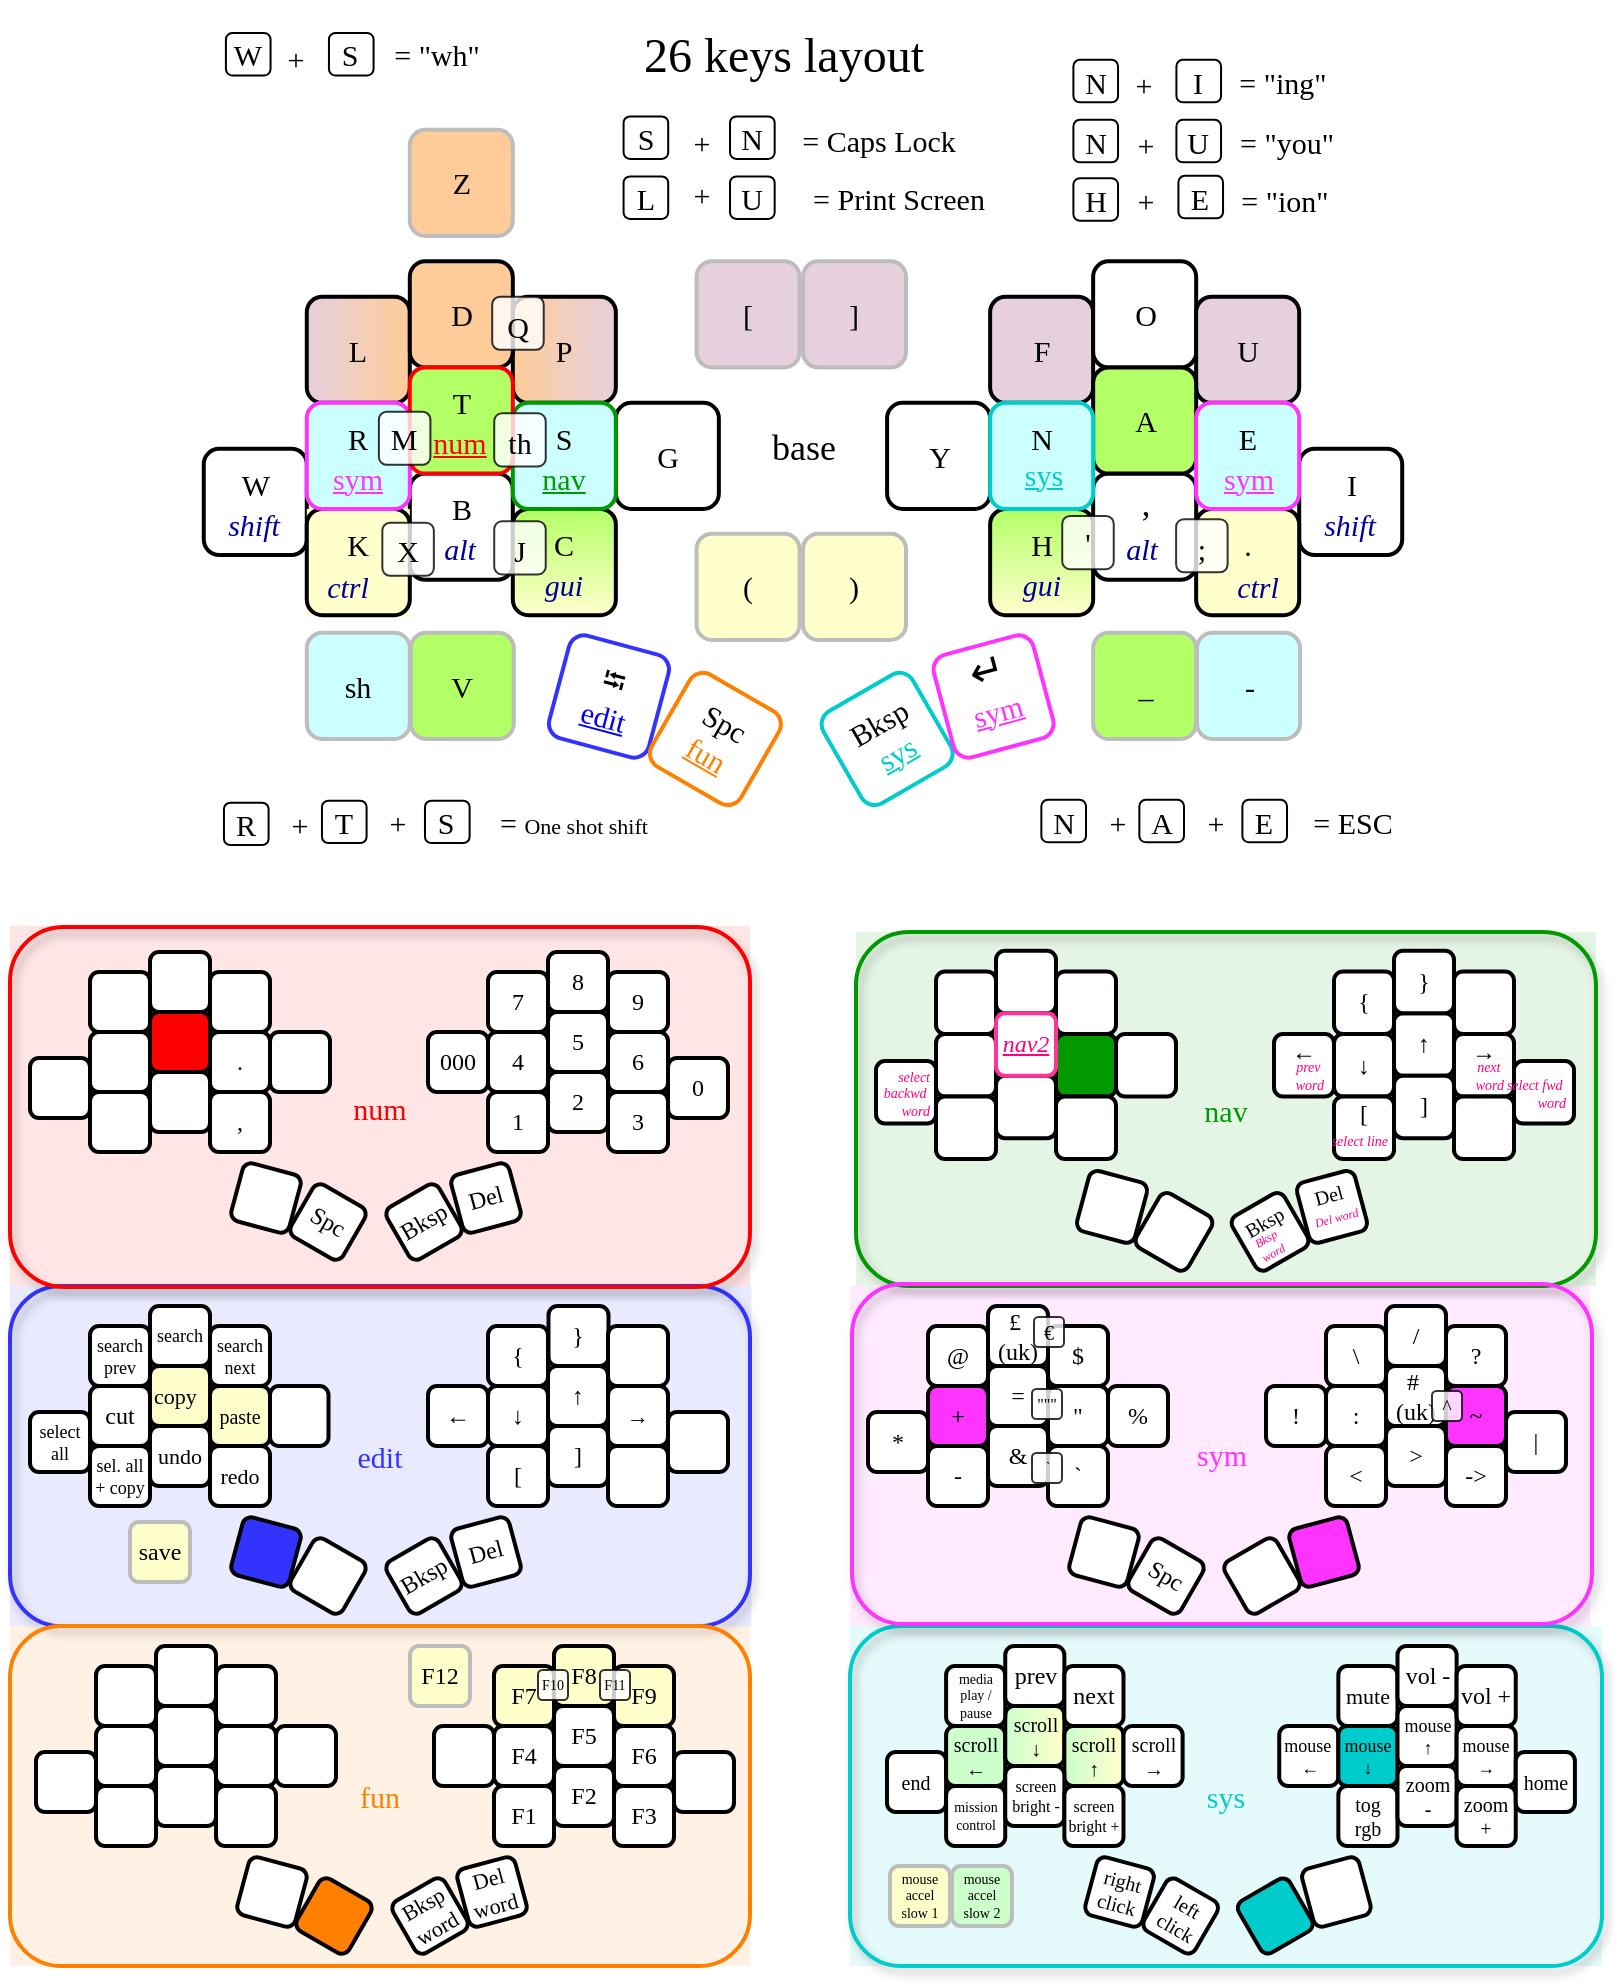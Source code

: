<mxfile version="26.0.4">
  <diagram name="Page-1" id="VxbZsfQ6vlXJQv2ikdC8">
    <mxGraphModel dx="1704" dy="1176" grid="1" gridSize="10" guides="1" tooltips="1" connect="1" arrows="1" fold="1" page="0" pageScale="1" pageWidth="827" pageHeight="1169" math="0" shadow="0">
      <root>
        <mxCell id="0" />
        <mxCell id="1" parent="0" />
        <mxCell id="_eD-Y539RmsAj1h9kYog-67" value="" style="group;fillColor=#3333FF;opacity=10;fontFamily=Comic Sans MS;fontStyle=0;container=0;" parent="1" vertex="1" connectable="0">
          <mxGeometry x="-210" y="280" width="370.74" height="170" as="geometry" />
        </mxCell>
        <mxCell id="_eD-Y539RmsAj1h9kYog-36" value="" style="group;verticalAlign=middle;fillColor=#009900;opacity=10;fontFamily=Comic Sans MS;fontStyle=0;" parent="1" vertex="1" connectable="0">
          <mxGeometry x="213" y="103" width="370" height="177" as="geometry" />
        </mxCell>
        <mxCell id="_eD-Y539RmsAj1h9kYog-34" value="&lt;font color=&quot;#009900&quot;&gt;nav&lt;/font&gt;" style="rounded=1;whiteSpace=wrap;html=1;fillColor=none;fontFamily=Comic Sans MS;fontSize=15;labelBorderColor=none;strokeWidth=2;glass=0;shadow=1;strokeColor=#009900;verticalAlign=middle;fontStyle=0;" parent="_eD-Y539RmsAj1h9kYog-36" vertex="1">
          <mxGeometry width="370" height="177" as="geometry" />
        </mxCell>
        <mxCell id="MceUDlZtOFOat2aFnNCN-43" value="" style="whiteSpace=wrap;glass=0;rounded=1;shadow=0;textShadow=0;fontSize=12;strokeWidth=2;perimeterSpacing=2;flipV=1;flipH=1;fontFamily=Comic Sans MS;fontStyle=0;" parent="_eD-Y539RmsAj1h9kYog-36" vertex="1">
          <mxGeometry x="10" y="64.553" width="30" height="31.235" as="geometry" />
        </mxCell>
        <mxCell id="MceUDlZtOFOat2aFnNCN-44" value="" style="whiteSpace=wrap;glass=0;rounded=1;shadow=0;textShadow=0;strokeWidth=2;perimeterSpacing=2;flipV=1;flipH=1;fontFamily=Comic Sans MS;fontStyle=0;fontSize=12;" parent="_eD-Y539RmsAj1h9kYog-36" vertex="1">
          <mxGeometry x="40" y="51.018" width="30" height="31.235" as="geometry" />
        </mxCell>
        <mxCell id="MceUDlZtOFOat2aFnNCN-45" value="" style="whiteSpace=wrap;glass=0;rounded=1;shadow=0;textShadow=0;strokeWidth=2;perimeterSpacing=2;flipV=1;flipH=1;fontFamily=Comic Sans MS;fontStyle=0;fontSize=12;" parent="_eD-Y539RmsAj1h9kYog-36" vertex="1">
          <mxGeometry x="40" y="82.253" width="30" height="31.235" as="geometry" />
        </mxCell>
        <mxCell id="MceUDlZtOFOat2aFnNCN-47" value="" style="whiteSpace=wrap;glass=0;rounded=1;shadow=0;textShadow=0;fontSize=12;strokeWidth=2;perimeterSpacing=2;flipV=1;flipH=1;fontFamily=Comic Sans MS;fontStyle=0;fillColor=#009900;" parent="_eD-Y539RmsAj1h9kYog-36" vertex="1">
          <mxGeometry x="100" y="51.018" width="30" height="31.235" as="geometry" />
        </mxCell>
        <mxCell id="MceUDlZtOFOat2aFnNCN-48" value="" style="whiteSpace=wrap;glass=0;rounded=1;shadow=0;textShadow=0;strokeWidth=2;perimeterSpacing=2;flipV=1;flipH=1;fontFamily=Comic Sans MS;fontStyle=0;fontSize=12;" parent="_eD-Y539RmsAj1h9kYog-36" vertex="1">
          <mxGeometry x="70" y="71.841" width="30" height="31.235" as="geometry" />
        </mxCell>
        <mxCell id="MceUDlZtOFOat2aFnNCN-49" value="" style="whiteSpace=wrap;glass=0;rounded=1;shadow=0;textShadow=0;strokeWidth=2;perimeterSpacing=2;flipV=1;flipH=1;fontFamily=Comic Sans MS;fontStyle=0;fontSize=12;" parent="_eD-Y539RmsAj1h9kYog-36" vertex="1">
          <mxGeometry x="100" y="82.253" width="30" height="31.235" as="geometry" />
        </mxCell>
        <mxCell id="MceUDlZtOFOat2aFnNCN-50" value="" style="whiteSpace=wrap;glass=0;rounded=1;shadow=0;textShadow=0;strokeWidth=2;perimeterSpacing=2;flipV=1;flipH=1;fontFamily=Comic Sans MS;fontStyle=0;fontSize=12;fillColor=#FFFFFF;" parent="_eD-Y539RmsAj1h9kYog-36" vertex="1">
          <mxGeometry x="40" y="19.782" width="30" height="31.235" as="geometry" />
        </mxCell>
        <mxCell id="MceUDlZtOFOat2aFnNCN-51" value="" style="whiteSpace=wrap;glass=0;rounded=1;shadow=0;textShadow=0;fontSize=12;strokeWidth=2;perimeterSpacing=2;flipV=1;flipH=1;fontFamily=Comic Sans MS;fontStyle=0;fillColor=#FFFFFF;" parent="_eD-Y539RmsAj1h9kYog-36" vertex="1">
          <mxGeometry x="70" y="9.371" width="30" height="31.235" as="geometry" />
        </mxCell>
        <mxCell id="MceUDlZtOFOat2aFnNCN-52" value="" style="whiteSpace=wrap;glass=0;rounded=1;shadow=0;textShadow=0;strokeWidth=2;perimeterSpacing=2;flipV=1;flipH=1;fontFamily=Comic Sans MS;fontStyle=0;fontSize=12;fillColor=#FFFFFF;" parent="_eD-Y539RmsAj1h9kYog-36" vertex="1">
          <mxGeometry x="100" y="19.782" width="30" height="31.235" as="geometry" />
        </mxCell>
        <mxCell id="MceUDlZtOFOat2aFnNCN-53" value="" style="whiteSpace=wrap;glass=0;rounded=1;shadow=0;textShadow=0;strokeWidth=2;perimeterSpacing=2;flipV=1;flipH=1;fontFamily=Comic Sans MS;fontStyle=0;" parent="_eD-Y539RmsAj1h9kYog-36" vertex="1">
          <mxGeometry x="130" y="51.018" width="30" height="31.235" as="geometry" />
        </mxCell>
        <mxCell id="MceUDlZtOFOat2aFnNCN-54" value="←&#xa;" style="whiteSpace=wrap;glass=0;rounded=1;shadow=0;textShadow=0;strokeWidth=2;perimeterSpacing=2;flipV=1;flipH=1;fontFamily=Comic Sans MS;fontStyle=0;fontSize=12;" parent="_eD-Y539RmsAj1h9kYog-36" vertex="1">
          <mxGeometry x="209" y="51.018" width="30" height="31.235" as="geometry" />
        </mxCell>
        <mxCell id="MceUDlZtOFOat2aFnNCN-55" value="↓" style="whiteSpace=wrap;glass=0;rounded=1;shadow=0;textShadow=0;strokeWidth=2;perimeterSpacing=2;flipV=1;flipH=1;fontFamily=Comic Sans MS;fontStyle=0;fontSize=12;" parent="_eD-Y539RmsAj1h9kYog-36" vertex="1">
          <mxGeometry x="239" y="51.018" width="30" height="31.235" as="geometry" />
        </mxCell>
        <mxCell id="MceUDlZtOFOat2aFnNCN-56" value="[&#xa;" style="whiteSpace=wrap;glass=0;rounded=1;shadow=0;textShadow=0;strokeWidth=2;perimeterSpacing=2;flipV=1;flipH=1;fontFamily=Comic Sans MS;fontStyle=0;fontSize=12;" parent="_eD-Y539RmsAj1h9kYog-36" vertex="1">
          <mxGeometry x="239" y="82.253" width="30" height="31.235" as="geometry" />
        </mxCell>
        <mxCell id="MceUDlZtOFOat2aFnNCN-57" value="{" style="whiteSpace=wrap;glass=0;rounded=1;shadow=0;textShadow=0;fontSize=12;strokeWidth=2;perimeterSpacing=2;flipV=1;flipH=1;fontFamily=Comic Sans MS;fontStyle=0;fillColor=#FFFFFF;" parent="_eD-Y539RmsAj1h9kYog-36" vertex="1">
          <mxGeometry x="239" y="19.782" width="30" height="31.235" as="geometry" />
        </mxCell>
        <mxCell id="MceUDlZtOFOat2aFnNCN-58" value="↑" style="whiteSpace=wrap;glass=0;rounded=1;shadow=0;textShadow=0;strokeWidth=2;perimeterSpacing=2;flipV=1;flipH=1;fontFamily=Comic Sans MS;fontStyle=0;fontSize=12;" parent="_eD-Y539RmsAj1h9kYog-36" vertex="1">
          <mxGeometry x="269" y="40.606" width="30" height="31.235" as="geometry" />
        </mxCell>
        <mxCell id="MceUDlZtOFOat2aFnNCN-59" value="]" style="whiteSpace=wrap;glass=0;rounded=1;shadow=0;textShadow=0;strokeWidth=2;perimeterSpacing=2;flipV=1;flipH=1;fontFamily=Comic Sans MS;fontStyle=0;fontSize=12;" parent="_eD-Y539RmsAj1h9kYog-36" vertex="1">
          <mxGeometry x="269" y="71.841" width="30" height="31.235" as="geometry" />
        </mxCell>
        <mxCell id="MceUDlZtOFOat2aFnNCN-60" value="}" style="whiteSpace=wrap;glass=0;rounded=1;shadow=0;textShadow=0;strokeWidth=2;perimeterSpacing=2;flipV=1;flipH=1;fontFamily=Comic Sans MS;fontStyle=0;fontSize=12;fillColor=#FFFFFF;" parent="_eD-Y539RmsAj1h9kYog-36" vertex="1">
          <mxGeometry x="269" y="9.371" width="30" height="31.235" as="geometry" />
        </mxCell>
        <mxCell id="MceUDlZtOFOat2aFnNCN-61" value="→&#xa;" style="whiteSpace=wrap;glass=0;rounded=1;shadow=0;textShadow=0;strokeWidth=2;perimeterSpacing=2;flipV=1;flipH=1;fontFamily=Comic Sans MS;fontStyle=0;fontSize=12;" parent="_eD-Y539RmsAj1h9kYog-36" vertex="1">
          <mxGeometry x="299" y="51.018" width="30" height="31.235" as="geometry" />
        </mxCell>
        <mxCell id="MceUDlZtOFOat2aFnNCN-62" value="" style="whiteSpace=wrap;glass=0;rounded=1;shadow=0;textShadow=0;strokeWidth=2;perimeterSpacing=2;flipV=1;flipH=1;fontFamily=Comic Sans MS;fontStyle=0;fontSize=12;" parent="_eD-Y539RmsAj1h9kYog-36" vertex="1">
          <mxGeometry x="299" y="82.253" width="30" height="31.235" as="geometry" />
        </mxCell>
        <mxCell id="MceUDlZtOFOat2aFnNCN-63" value="" style="whiteSpace=wrap;glass=0;rounded=1;shadow=0;textShadow=0;strokeWidth=2;perimeterSpacing=2;flipV=1;flipH=1;fontFamily=Comic Sans MS;fontStyle=0;fontSize=12;fillColor=#FFFFFF;" parent="_eD-Y539RmsAj1h9kYog-36" vertex="1">
          <mxGeometry x="299" y="19.782" width="30" height="31.235" as="geometry" />
        </mxCell>
        <mxCell id="MceUDlZtOFOat2aFnNCN-64" value="" style="whiteSpace=wrap;glass=0;rounded=1;shadow=0;textShadow=0;strokeWidth=2;perimeterSpacing=2;flipV=1;flipH=1;fontFamily=Comic Sans MS;fontStyle=0;fontSize=12;" parent="_eD-Y539RmsAj1h9kYog-36" vertex="1">
          <mxGeometry x="329" y="64.553" width="30" height="31.235" as="geometry" />
        </mxCell>
        <mxCell id="MceUDlZtOFOat2aFnNCN-65" value="" style="whiteSpace=wrap;glass=0;rounded=1;shadow=0;textShadow=0;rotation=15;direction=west;labelBackgroundColor=none;fillColor=#FFFFFF;strokeWidth=2;perimeterSpacing=2;flipV=1;flipH=1;fontFamily=Comic Sans MS;fontStyle=0;" parent="_eD-Y539RmsAj1h9kYog-36" vertex="1">
          <mxGeometry x="113" y="121.818" width="30" height="31.235" as="geometry" />
        </mxCell>
        <mxCell id="MceUDlZtOFOat2aFnNCN-66" value="" style="whiteSpace=wrap;glass=0;rounded=1;shadow=0;textShadow=0;rotation=30;direction=north;strokeWidth=2;perimeterSpacing=2;flipV=1;flipH=1;fontFamily=Comic Sans MS;fontStyle=0;fillColor=#FFFFFF;" parent="_eD-Y539RmsAj1h9kYog-36" vertex="1">
          <mxGeometry x="144" y="134.312" width="30" height="31.235" as="geometry" />
        </mxCell>
        <mxCell id="MceUDlZtOFOat2aFnNCN-67" value="Bksp&#xa;" style="whiteSpace=wrap;glass=0;rounded=1;shadow=0;textShadow=0;rotation=-30;direction=north;strokeWidth=2;perimeterSpacing=2;fontFamily=Comic Sans MS;fontStyle=0;fillColor=#FFFFFF;fontSize=10;fontColor=default;labelPosition=center;verticalLabelPosition=middle;align=center;verticalAlign=middle;" parent="_eD-Y539RmsAj1h9kYog-36" vertex="1">
          <mxGeometry x="192" y="134.312" width="30" height="31.235" as="geometry" />
        </mxCell>
        <mxCell id="MceUDlZtOFOat2aFnNCN-68" value="Del&#xa;" style="whiteSpace=wrap;glass=0;rounded=1;shadow=0;textShadow=0;rotation=-15;direction=west;strokeWidth=2;perimeterSpacing=2;flipV=1;flipH=1;fontFamily=Comic Sans MS;fontStyle=0;fillColor=#FFFFFF;fontSize=10;fontColor=default;" parent="_eD-Y539RmsAj1h9kYog-36" vertex="1">
          <mxGeometry x="223" y="121.818" width="30" height="31.235" as="geometry" />
        </mxCell>
        <mxCell id="MceUDlZtOFOat2aFnNCN-74" value="&amp;nbsp;prev&amp;nbsp;&lt;div style=&quot;font-size: 7px;&quot;&gt;word&lt;/div&gt;" style="text;html=1;align=right;verticalAlign=middle;whiteSpace=wrap;rounded=0;fontFamily=Comic Sans MS;fontSize=7;fontColor=#FF0080;fontStyle=2;" parent="_eD-Y539RmsAj1h9kYog-36" vertex="1">
          <mxGeometry x="200.75" y="66.635" width="35" height="10.412" as="geometry" />
        </mxCell>
        <mxCell id="MceUDlZtOFOat2aFnNCN-75" value="next&amp;nbsp;&lt;div style=&quot;font-size: 7px;&quot;&gt;word&lt;/div&gt;" style="text;html=1;align=right;verticalAlign=middle;whiteSpace=wrap;rounded=0;fontFamily=Comic Sans MS;fontSize=7;fontColor=#FF0080;fontStyle=2;" parent="_eD-Y539RmsAj1h9kYog-36" vertex="1">
          <mxGeometry x="290.75" y="66.635" width="35" height="10.412" as="geometry" />
        </mxCell>
        <mxCell id="y5Aq4KX8sx83EvKYHj2Y-2" value="Bksp word" style="text;html=1;align=right;verticalAlign=middle;whiteSpace=wrap;rounded=0;fontFamily=Comic Sans MS;fontSize=6;fontColor=#FF0080;fontStyle=2;rotation=-30;" parent="_eD-Y539RmsAj1h9kYog-36" vertex="1">
          <mxGeometry x="192.88" y="149" width="22.42" height="19.03" as="geometry" />
        </mxCell>
        <mxCell id="y5Aq4KX8sx83EvKYHj2Y-3" value="Del word" style="text;html=1;align=right;verticalAlign=middle;whiteSpace=wrap;rounded=0;fontFamily=Comic Sans MS;fontSize=6;fontColor=#FF0080;fontStyle=2;rotation=-15;" parent="_eD-Y539RmsAj1h9kYog-36" vertex="1">
          <mxGeometry x="219" y="138.476" width="35" height="10.412" as="geometry" />
        </mxCell>
        <mxCell id="13U9AAsY5U4Dex0GCyU9-1" value="select fwd&amp;nbsp;&lt;div&gt;word&lt;/div&gt;" style="text;html=1;align=right;verticalAlign=middle;whiteSpace=wrap;rounded=0;fontFamily=Comic Sans MS;fontSize=7;fontColor=#FF0080;fontStyle=2;" parent="_eD-Y539RmsAj1h9kYog-36" vertex="1">
          <mxGeometry x="322" y="75.845" width="35" height="10.412" as="geometry" />
        </mxCell>
        <mxCell id="13U9AAsY5U4Dex0GCyU9-2" value="select backwd&amp;nbsp;&lt;div&gt;word&lt;/div&gt;" style="text;html=1;align=right;verticalAlign=middle;whiteSpace=wrap;rounded=0;fontFamily=Comic Sans MS;fontSize=7;fontColor=#FF0080;fontStyle=2;" parent="_eD-Y539RmsAj1h9kYog-36" vertex="1">
          <mxGeometry x="4" y="75.845" width="35" height="10.412" as="geometry" />
        </mxCell>
        <mxCell id="MceUDlZtOFOat2aFnNCN-46" value="nav2" style="whiteSpace=wrap;glass=0;rounded=1;shadow=0;textShadow=0;strokeWidth=2;perimeterSpacing=2;flipV=1;flipH=1;fontFamily=Comic Sans MS;fontStyle=6;fontSize=12;fontColor=#FF0080;strokeColor=#FF3399;" parent="_eD-Y539RmsAj1h9kYog-36" vertex="1">
          <mxGeometry x="70" y="40.606" width="30" height="31.235" as="geometry" />
        </mxCell>
        <mxCell id="_eD-Y539RmsAj1h9kYog-43" value="" style="group;fillColor=#FF0000;opacity=10;fontFamily=Comic Sans MS;fontStyle=0;container=0;" parent="1" vertex="1" connectable="0">
          <mxGeometry x="-210" y="100" width="370" height="180" as="geometry" />
        </mxCell>
        <mxCell id="_eD-Y539RmsAj1h9kYog-57" value="" style="group;fillColor=#FF8000;opacity=10;fontFamily=Comic Sans MS;fontStyle=0;container=0;" parent="1" vertex="1" connectable="0">
          <mxGeometry x="-210" y="450" width="370" height="170" as="geometry" />
        </mxCell>
        <mxCell id="_eD-Y539RmsAj1h9kYog-68" value="" style="group;fillColor=#00CCCC;opacity=10;fontFamily=Comic Sans MS;fontStyle=0;" parent="1" vertex="1" connectable="0">
          <mxGeometry x="210" y="450" width="376" height="170" as="geometry" />
        </mxCell>
        <mxCell id="_eD-Y539RmsAj1h9kYog-62" value="&lt;font color=&quot;#00cccc&quot; style=&quot;font-size: 15px;&quot;&gt;sys&lt;/font&gt;" style="rounded=1;whiteSpace=wrap;html=1;fillColor=none;strokeWidth=2;shadow=1;strokeColor=#00CCCC;fontFamily=Comic Sans MS;fontStyle=0;" parent="_eD-Y539RmsAj1h9kYog-68" vertex="1">
          <mxGeometry width="376" height="170" as="geometry" />
        </mxCell>
        <mxCell id="_eD-Y539RmsAj1h9kYog-53" value="" style="group;fontFamily=Comic Sans MS;fontStyle=0;" parent="_eD-Y539RmsAj1h9kYog-68" vertex="1" connectable="0">
          <mxGeometry width="376" height="170" as="geometry" />
        </mxCell>
        <mxCell id="Ht8cUeteIGSEXaey3JQ4-106" value="end" style="whiteSpace=wrap;glass=0;rounded=1;shadow=0;textShadow=0;fontSize=10;strokeWidth=2;perimeterSpacing=2;flipV=1;flipH=1;fontFamily=Comic Sans MS;fontStyle=0;" parent="_eD-Y539RmsAj1h9kYog-53" vertex="1">
          <mxGeometry x="18.48" y="63" width="29.567" height="30" as="geometry" />
        </mxCell>
        <mxCell id="Ht8cUeteIGSEXaey3JQ4-108" value="scroll&#xa;←" style="whiteSpace=wrap;glass=0;rounded=1;shadow=0;textShadow=0;strokeWidth=2;perimeterSpacing=2;flipV=1;flipH=1;fontFamily=Comic Sans MS;fontStyle=0;fontSize=10;gradientColor=none;fillColor=#CCFFCC;labelBackgroundColor=none;" parent="_eD-Y539RmsAj1h9kYog-53" vertex="1">
          <mxGeometry x="48.047" y="50" width="29.567" height="30" as="geometry" />
        </mxCell>
        <mxCell id="Ht8cUeteIGSEXaey3JQ4-109" value="mission control" style="whiteSpace=wrap;glass=0;rounded=1;shadow=0;textShadow=0;strokeWidth=2;perimeterSpacing=2;flipV=1;flipH=1;fontFamily=Comic Sans MS;fontStyle=0;fontSize=7;" parent="_eD-Y539RmsAj1h9kYog-53" vertex="1">
          <mxGeometry x="48.047" y="80" width="29.567" height="30" as="geometry" />
        </mxCell>
        <mxCell id="Ht8cUeteIGSEXaey3JQ4-110" value="scroll&#xa;↓" style="whiteSpace=wrap;glass=0;rounded=1;shadow=0;textShadow=0;strokeWidth=2;perimeterSpacing=2;flipV=1;flipH=1;fontFamily=Comic Sans MS;fontStyle=0;fontSize=10;align=center;fillColor=#FFFFCC;gradientColor=#CCFFCC;gradientDirection=east;" parent="_eD-Y539RmsAj1h9kYog-53" vertex="1">
          <mxGeometry x="77.615" y="40" width="29.567" height="30" as="geometry" />
        </mxCell>
        <mxCell id="Ht8cUeteIGSEXaey3JQ4-111" value="scroll&#xa;↑" style="whiteSpace=wrap;glass=0;rounded=1;shadow=0;textShadow=0;fontSize=10;strokeWidth=2;perimeterSpacing=2;flipV=1;flipH=1;fontFamily=Comic Sans MS;fontStyle=0;align=center;fillColor=#FFFFCC;labelBackgroundColor=none;gradientColor=#CCFFCC;gradientDirection=east;" parent="_eD-Y539RmsAj1h9kYog-53" vertex="1">
          <mxGeometry x="107.182" y="50" width="29.567" height="30" as="geometry" />
        </mxCell>
        <mxCell id="Ht8cUeteIGSEXaey3JQ4-112" value="screen bright -" style="whiteSpace=wrap;glass=0;rounded=1;shadow=0;textShadow=0;strokeWidth=2;perimeterSpacing=2;flipV=1;flipH=1;fontFamily=Comic Sans MS;fontStyle=0;fontSize=8;" parent="_eD-Y539RmsAj1h9kYog-53" vertex="1">
          <mxGeometry x="77.615" y="70" width="29.567" height="30" as="geometry" />
        </mxCell>
        <mxCell id="Ht8cUeteIGSEXaey3JQ4-113" value="screen bright +" style="whiteSpace=wrap;glass=0;rounded=1;shadow=0;textShadow=0;strokeWidth=2;perimeterSpacing=2;flipV=1;flipH=1;fontFamily=Comic Sans MS;fontStyle=0;fontSize=8;" parent="_eD-Y539RmsAj1h9kYog-53" vertex="1">
          <mxGeometry x="107.182" y="80" width="29.567" height="30" as="geometry" />
        </mxCell>
        <mxCell id="Ht8cUeteIGSEXaey3JQ4-114" value="media play / pause" style="whiteSpace=wrap;glass=0;rounded=1;shadow=0;textShadow=0;strokeWidth=2;perimeterSpacing=2;flipV=1;flipH=1;fontFamily=Comic Sans MS;fontStyle=0;fontSize=7;" parent="_eD-Y539RmsAj1h9kYog-53" vertex="1">
          <mxGeometry x="48.047" y="20" width="29.567" height="30" as="geometry" />
        </mxCell>
        <mxCell id="Ht8cUeteIGSEXaey3JQ4-115" value="prev" style="whiteSpace=wrap;glass=0;rounded=1;shadow=0;textShadow=0;fontSize=12;strokeWidth=2;perimeterSpacing=2;flipV=1;flipH=1;fontFamily=Comic Sans MS;fontStyle=0;" parent="_eD-Y539RmsAj1h9kYog-53" vertex="1">
          <mxGeometry x="77.615" y="10" width="29.567" height="30" as="geometry" />
        </mxCell>
        <mxCell id="Ht8cUeteIGSEXaey3JQ4-116" value="next" style="whiteSpace=wrap;glass=0;rounded=1;shadow=0;textShadow=0;strokeWidth=2;perimeterSpacing=2;flipV=1;flipH=1;fontFamily=Comic Sans MS;fontStyle=0;" parent="_eD-Y539RmsAj1h9kYog-53" vertex="1">
          <mxGeometry x="107.182" y="20" width="29.567" height="30" as="geometry" />
        </mxCell>
        <mxCell id="Ht8cUeteIGSEXaey3JQ4-117" value="scroll&#xa;→" style="whiteSpace=wrap;glass=0;rounded=1;shadow=0;textShadow=0;strokeWidth=2;perimeterSpacing=2;flipV=1;flipH=1;fontFamily=Comic Sans MS;fontStyle=0;fontSize=10;" parent="_eD-Y539RmsAj1h9kYog-53" vertex="1">
          <mxGeometry x="136.75" y="50" width="29.567" height="30" as="geometry" />
        </mxCell>
        <mxCell id="Ht8cUeteIGSEXaey3JQ4-119" value="mouse &#xa;←" style="whiteSpace=wrap;glass=0;rounded=1;shadow=0;textShadow=0;strokeWidth=2;perimeterSpacing=2;flipV=1;flipH=1;fontFamily=Comic Sans MS;fontStyle=0;fontSize=9;" parent="_eD-Y539RmsAj1h9kYog-53" vertex="1">
          <mxGeometry x="214.611" y="50" width="29.567" height="30" as="geometry" />
        </mxCell>
        <mxCell id="Ht8cUeteIGSEXaey3JQ4-121" value="mouse ↓" style="whiteSpace=wrap;glass=0;rounded=1;shadow=0;textShadow=0;strokeWidth=2;perimeterSpacing=2;flipV=1;flipH=1;fontFamily=Comic Sans MS;fontStyle=0;fontSize=9;align=center;fillColor=#00CCCC;" parent="_eD-Y539RmsAj1h9kYog-53" vertex="1">
          <mxGeometry x="244.178" y="50" width="29.567" height="30" as="geometry" />
        </mxCell>
        <mxCell id="Ht8cUeteIGSEXaey3JQ4-122" value="tog rgb" style="whiteSpace=wrap;glass=0;rounded=1;shadow=0;textShadow=0;strokeWidth=2;perimeterSpacing=2;flipV=1;flipH=1;fontFamily=Comic Sans MS;fontStyle=0;fontSize=10;" parent="_eD-Y539RmsAj1h9kYog-53" vertex="1">
          <mxGeometry x="244.178" y="80" width="29.567" height="30" as="geometry" />
        </mxCell>
        <mxCell id="Ht8cUeteIGSEXaey3JQ4-123" value="mute" style="whiteSpace=wrap;glass=0;rounded=1;shadow=0;textShadow=0;fontSize=11;strokeWidth=2;perimeterSpacing=2;flipV=1;flipH=1;fontFamily=Comic Sans MS;fontStyle=0;" parent="_eD-Y539RmsAj1h9kYog-53" vertex="1">
          <mxGeometry x="244.178" y="20" width="29.567" height="30" as="geometry" />
        </mxCell>
        <mxCell id="Ht8cUeteIGSEXaey3JQ4-124" value="mouse&#xa;↑" style="whiteSpace=wrap;glass=0;rounded=1;shadow=0;textShadow=0;strokeWidth=2;perimeterSpacing=2;flipV=1;flipH=1;fontFamily=Comic Sans MS;fontStyle=0;fontSize=9;align=center;fillColor=#FFFFFF;" parent="_eD-Y539RmsAj1h9kYog-53" vertex="1">
          <mxGeometry x="273.746" y="40" width="29.567" height="30" as="geometry" />
        </mxCell>
        <mxCell id="Ht8cUeteIGSEXaey3JQ4-125" value="zoom -" style="whiteSpace=wrap;glass=0;rounded=1;shadow=0;textShadow=0;strokeWidth=2;perimeterSpacing=2;flipV=1;flipH=1;fontFamily=Comic Sans MS;fontStyle=0;fontSize=10;" parent="_eD-Y539RmsAj1h9kYog-53" vertex="1">
          <mxGeometry x="273.746" y="70" width="29.567" height="30" as="geometry" />
        </mxCell>
        <mxCell id="Ht8cUeteIGSEXaey3JQ4-126" value="vol -" style="whiteSpace=wrap;glass=0;rounded=1;shadow=0;textShadow=0;strokeWidth=2;perimeterSpacing=2;flipV=1;flipH=1;fontFamily=Comic Sans MS;fontStyle=0;" parent="_eD-Y539RmsAj1h9kYog-53" vertex="1">
          <mxGeometry x="273.746" y="10" width="29.567" height="30" as="geometry" />
        </mxCell>
        <mxCell id="Ht8cUeteIGSEXaey3JQ4-127" value="mouse&#xa;→" style="whiteSpace=wrap;glass=0;rounded=1;shadow=0;textShadow=0;strokeWidth=2;perimeterSpacing=2;flipV=1;flipH=1;fontFamily=Comic Sans MS;fontStyle=0;fontSize=9;fillColor=#FFFFFF;" parent="_eD-Y539RmsAj1h9kYog-53" vertex="1">
          <mxGeometry x="303.313" y="50" width="29.567" height="30" as="geometry" />
        </mxCell>
        <mxCell id="Ht8cUeteIGSEXaey3JQ4-128" value="zoom +" style="whiteSpace=wrap;glass=0;rounded=1;shadow=0;textShadow=0;strokeWidth=2;perimeterSpacing=2;flipV=1;flipH=1;fontFamily=Comic Sans MS;fontStyle=0;fontSize=10;" parent="_eD-Y539RmsAj1h9kYog-53" vertex="1">
          <mxGeometry x="303.313" y="80" width="29.567" height="30" as="geometry" />
        </mxCell>
        <mxCell id="Ht8cUeteIGSEXaey3JQ4-129" value="vol +" style="whiteSpace=wrap;glass=0;rounded=1;shadow=0;textShadow=0;strokeWidth=2;perimeterSpacing=2;flipV=1;flipH=1;fontFamily=Comic Sans MS;fontStyle=0;" parent="_eD-Y539RmsAj1h9kYog-53" vertex="1">
          <mxGeometry x="303.313" y="20" width="29.567" height="30" as="geometry" />
        </mxCell>
        <mxCell id="Ht8cUeteIGSEXaey3JQ4-130" value="home" style="whiteSpace=wrap;glass=0;rounded=1;shadow=0;textShadow=0;strokeWidth=2;perimeterSpacing=2;flipV=1;flipH=1;fontFamily=Comic Sans MS;fontStyle=0;fontSize=10;" parent="_eD-Y539RmsAj1h9kYog-53" vertex="1">
          <mxGeometry x="332.881" y="63" width="29.567" height="30" as="geometry" />
        </mxCell>
        <mxCell id="Ht8cUeteIGSEXaey3JQ4-132" value="right&#xa;click" style="whiteSpace=wrap;glass=0;rounded=1;shadow=0;textShadow=0;rotation=15;direction=west;labelBackgroundColor=none;fillColor=#FFFFFF;strokeWidth=2;perimeterSpacing=2;flipV=1;flipH=1;fontFamily=Comic Sans MS;fontStyle=0;fontSize=10;" parent="_eD-Y539RmsAj1h9kYog-53" vertex="1">
          <mxGeometry x="119.995" y="118" width="29.567" height="30" as="geometry" />
        </mxCell>
        <mxCell id="Ht8cUeteIGSEXaey3JQ4-133" value="left click" style="whiteSpace=wrap;glass=0;rounded=1;shadow=0;textShadow=0;rotation=30;direction=north;strokeWidth=2;perimeterSpacing=2;flipV=1;flipH=1;fontFamily=Comic Sans MS;fontStyle=0;fontSize=10;" parent="_eD-Y539RmsAj1h9kYog-53" vertex="1">
          <mxGeometry x="150.548" y="130" width="29.567" height="30" as="geometry" />
        </mxCell>
        <mxCell id="Ht8cUeteIGSEXaey3JQ4-134" value="" style="whiteSpace=wrap;glass=0;rounded=1;shadow=0;textShadow=0;rotation=-30;direction=north;strokeWidth=2;perimeterSpacing=2;fontFamily=Comic Sans MS;fontStyle=0;fillColor=#00CCCC;" parent="_eD-Y539RmsAj1h9kYog-53" vertex="1">
          <mxGeometry x="197.856" y="130" width="29.567" height="30" as="geometry" />
        </mxCell>
        <mxCell id="Ht8cUeteIGSEXaey3JQ4-135" value="" style="whiteSpace=wrap;glass=0;rounded=1;shadow=0;textShadow=0;rotation=-15;direction=west;strokeWidth=2;perimeterSpacing=2;flipV=1;flipH=1;fontFamily=Comic Sans MS;fontStyle=0;fillColor=#FFFFFF;" parent="_eD-Y539RmsAj1h9kYog-53" vertex="1">
          <mxGeometry x="228.409" y="118" width="29.567" height="30" as="geometry" />
        </mxCell>
        <mxCell id="cd0cxzMUavyJUvrJjwcY-1" value="mouse accel slow 1" style="whiteSpace=wrap;glass=0;rounded=1;shadow=0;textShadow=0;strokeWidth=2;perimeterSpacing=2;flipV=1;flipH=1;fillColor=#FFFFCC;strokeColor=#BDBDBD;fontFamily=Comic Sans MS;fontStyle=0;fontSize=7;" vertex="1" parent="_eD-Y539RmsAj1h9kYog-68">
          <mxGeometry x="20" y="120" width="30" height="30" as="geometry" />
        </mxCell>
        <mxCell id="_eD-Y539RmsAj1h9kYog-69" value="&lt;font&gt;26 keys layout&lt;/font&gt;" style="text;html=1;align=center;verticalAlign=middle;whiteSpace=wrap;rounded=0;fontFamily=Comic Sans MS;fontStyle=0;fontSize=24;" parent="1" vertex="1">
          <mxGeometry x="67" y="-350" width="220" height="30" as="geometry" />
        </mxCell>
        <mxCell id="y5Aq4KX8sx83EvKYHj2Y-160" style="edgeStyle=orthogonalEdgeStyle;rounded=0;orthogonalLoop=1;jettySize=auto;html=1;exitX=0;exitY=0.5;exitDx=0;exitDy=0;entryX=1;entryY=0.75;entryDx=0;entryDy=0;strokeColor=none;curved=1;fontFamily=Comic Sans MS;fontStyle=0;fontSize=15;" parent="1" target="y5Aq4KX8sx83EvKYHj2Y-104" edge="1">
          <mxGeometry relative="1" as="geometry">
            <mxPoint x="17.75" y="-221.5" as="sourcePoint" />
          </mxGeometry>
        </mxCell>
        <mxCell id="y5Aq4KX8sx83EvKYHj2Y-274" value="" style="group;fontSize=13;fontFamily=Comic Sans MS;" parent="1" vertex="1" connectable="0">
          <mxGeometry x="-132" y="-319" width="646" height="462.61" as="geometry" />
        </mxCell>
        <mxCell id="y5Aq4KX8sx83EvKYHj2Y-94" value="" style="group;fontSize=15;rounded=0;glass=0;shadow=0;fontFamily=Comic Sans MS;fontStyle=0;" parent="y5Aq4KX8sx83EvKYHj2Y-274" vertex="1" connectable="0">
          <mxGeometry x="439.967" width="199.165" height="53.066" as="geometry" />
        </mxCell>
        <mxCell id="y5Aq4KX8sx83EvKYHj2Y-95" value="" style="group;fontSize=15;" parent="y5Aq4KX8sx83EvKYHj2Y-94" vertex="1" connectable="0">
          <mxGeometry x="24.037" width="135.639" height="54.835" as="geometry" />
        </mxCell>
        <mxCell id="y5Aq4KX8sx83EvKYHj2Y-96" value="+" style="text;html=1;align=center;verticalAlign=middle;whiteSpace=wrap;rounded=0;fontFamily=Comic Sans MS;fontStyle=0;fontSize=15;" parent="y5Aq4KX8sx83EvKYHj2Y-95" vertex="1">
          <mxGeometry y="1.769" width="51.508" height="53.066" as="geometry" />
        </mxCell>
        <mxCell id="y5Aq4KX8sx83EvKYHj2Y-97" value="U" style="whiteSpace=wrap;glass=0;rounded=1;shadow=0;textShadow=0;strokeWidth=1;perimeterSpacing=2;flipV=1;flipH=1;fontFamily=Comic Sans MS;fontStyle=0;fontSize=15;" parent="y5Aq4KX8sx83EvKYHj2Y-95" vertex="1">
          <mxGeometry x="41.207" y="15.92" width="22.32" height="21.226" as="geometry" />
        </mxCell>
        <mxCell id="y5Aq4KX8sx83EvKYHj2Y-98" value="= &lt;span&gt;&quot;you&quot;&lt;/span&gt;" style="text;html=1;align=center;verticalAlign=middle;whiteSpace=wrap;rounded=0;fontFamily=Comic Sans MS;fontStyle=0;fontSize=15;" parent="y5Aq4KX8sx83EvKYHj2Y-95" vertex="1">
          <mxGeometry x="58.376" width="77.262" height="53.066" as="geometry" />
        </mxCell>
        <mxCell id="y5Aq4KX8sx83EvKYHj2Y-99" value="= &lt;span&gt;Print Screen&lt;/span&gt;" style="text;html=1;align=center;verticalAlign=middle;whiteSpace=wrap;rounded=0;fontFamily=Comic Sans MS;fontStyle=0;fontSize=15;" parent="y5Aq4KX8sx83EvKYHj2Y-274" vertex="1">
          <mxGeometry x="304.429" y="28.043" width="125.337" height="53.066" as="geometry" />
        </mxCell>
        <mxCell id="y5Aq4KX8sx83EvKYHj2Y-100" value="B&#xa;" style="whiteSpace=wrap;glass=0;rounded=1;shadow=0;textShadow=0;strokeWidth=2;perimeterSpacing=2;flipV=1;flipH=1;fontFamily=Comic Sans MS;fontStyle=0;fillColor=#FFFFFF;fontSize=15;" parent="y5Aq4KX8sx83EvKYHj2Y-274" vertex="1">
          <mxGeometry x="121.903" y="192.807" width="51.508" height="53.066" as="geometry" />
        </mxCell>
        <mxCell id="y5Aq4KX8sx83EvKYHj2Y-101" value="G" style="whiteSpace=wrap;glass=0;rounded=1;shadow=0;textShadow=0;strokeWidth=2;perimeterSpacing=2;flipV=1;flipH=1;fillColor=#FFFFFF;fontFamily=Comic Sans MS;fontStyle=0;fontSize=15;" parent="y5Aq4KX8sx83EvKYHj2Y-274" vertex="1">
          <mxGeometry x="224.92" y="157.429" width="51.508" height="53.066" as="geometry" />
        </mxCell>
        <mxCell id="y5Aq4KX8sx83EvKYHj2Y-102" value="C&#xa;" style="whiteSpace=wrap;glass=0;rounded=1;shadow=0;textShadow=0;strokeWidth=2;perimeterSpacing=2;flipV=1;flipH=1;fillColor=#FFFFCC;fontFamily=Comic Sans MS;fontStyle=0;gradientColor=#B3FF66;gradientDirection=east;direction=south;fontSize=15;" parent="y5Aq4KX8sx83EvKYHj2Y-274" vertex="1">
          <mxGeometry x="173.411" y="210.495" width="51.508" height="53.066" as="geometry" />
        </mxCell>
        <mxCell id="y5Aq4KX8sx83EvKYHj2Y-103" value="P" style="whiteSpace=wrap;glass=0;rounded=1;shadow=0;textShadow=0;strokeWidth=2;perimeterSpacing=2;flipV=1;flipH=1;fillColor=#E6D0DE;fontFamily=Comic Sans MS;fontStyle=0;fontSize=15;gradientColor=#FFCC99;gradientDirection=east;" parent="y5Aq4KX8sx83EvKYHj2Y-274" vertex="1">
          <mxGeometry x="173.411" y="104.363" width="51.508" height="53.066" as="geometry" />
        </mxCell>
        <mxCell id="y5Aq4KX8sx83EvKYHj2Y-104" value="S&#xa;" style="whiteSpace=wrap;glass=0;rounded=1;shadow=0;textShadow=0;strokeWidth=2;perimeterSpacing=2;flipV=1;flipH=1;fillColor=#CCFFFF;fontFamily=Comic Sans MS;fontStyle=0;strokeColor=#009900;fontSize=15;" parent="y5Aq4KX8sx83EvKYHj2Y-274" vertex="1">
          <mxGeometry x="173.411" y="157.429" width="51.508" height="53.066" as="geometry" />
        </mxCell>
        <mxCell id="y5Aq4KX8sx83EvKYHj2Y-106" value="I&#xa;" style="whiteSpace=wrap;glass=0;rounded=1;shadow=0;textShadow=0;strokeWidth=2;perimeterSpacing=2;flipV=1;flipH=1;fontFamily=Comic Sans MS;fontStyle=0;fillColor=#FFFFFF;fontSize=15;" parent="y5Aq4KX8sx83EvKYHj2Y-274" vertex="1">
          <mxGeometry x="566.591" y="180.425" width="51.508" height="53.066" as="geometry" />
        </mxCell>
        <mxCell id="y5Aq4KX8sx83EvKYHj2Y-107" value="" style="group;fontFamily=Comic Sans MS;fontStyle=0;fillColor=#FFFFFF;fontSize=15;" parent="y5Aq4KX8sx83EvKYHj2Y-274" vertex="1" connectable="0">
          <mxGeometry x="18.886" y="180.425" width="51.508" height="53.066" as="geometry" />
        </mxCell>
        <mxCell id="y5Aq4KX8sx83EvKYHj2Y-108" value="W&#xa;" style="whiteSpace=wrap;glass=0;rounded=1;shadow=0;textShadow=0;strokeWidth=2;perimeterSpacing=2;flipV=1;flipH=1;fillColor=#FFFFFF;fontFamily=Comic Sans MS;fontStyle=0;fontSize=15;" parent="y5Aq4KX8sx83EvKYHj2Y-107" vertex="1">
          <mxGeometry width="51.508" height="53.066" as="geometry" />
        </mxCell>
        <mxCell id="y5Aq4KX8sx83EvKYHj2Y-109" value="&lt;i&gt;shift&lt;/i&gt;" style="text;html=1;align=center;verticalAlign=middle;whiteSpace=wrap;rounded=0;fontFamily=Comic Sans MS;fontSize=15;fontColor=#000099;fontStyle=0;" parent="y5Aq4KX8sx83EvKYHj2Y-107" vertex="1">
          <mxGeometry x="8.585" y="28.302" width="34.339" height="17.689" as="geometry" />
        </mxCell>
        <mxCell id="y5Aq4KX8sx83EvKYHj2Y-110" value="L" style="whiteSpace=wrap;glass=0;rounded=1;shadow=0;textShadow=0;strokeWidth=2;perimeterSpacing=2;flipV=1;flipH=1;fillColor=#E6D0DE;fontFamily=Comic Sans MS;fontStyle=0;fontSize=15;gradientColor=#FFCC99;gradientDirection=west;" parent="y5Aq4KX8sx83EvKYHj2Y-274" vertex="1">
          <mxGeometry x="70.395" y="104.363" width="51.508" height="53.066" as="geometry" />
        </mxCell>
        <mxCell id="y5Aq4KX8sx83EvKYHj2Y-111" value="D" style="whiteSpace=wrap;glass=0;rounded=1;shadow=0;textShadow=0;strokeWidth=2;perimeterSpacing=2;fontFamily=Comic Sans MS;fontStyle=0;fontSize=15;fillColor=#FFCC99;" parent="y5Aq4KX8sx83EvKYHj2Y-274" vertex="1">
          <mxGeometry x="121.903" y="86.675" width="51.508" height="53.066" as="geometry" />
        </mxCell>
        <mxCell id="y5Aq4KX8sx83EvKYHj2Y-112" value="F" style="whiteSpace=wrap;glass=0;rounded=1;shadow=0;textShadow=0;strokeWidth=2;perimeterSpacing=2;flipV=1;flipH=1;fillColor=#E6D0DE;fontFamily=Comic Sans MS;fontStyle=0;fontSize=15;" parent="y5Aq4KX8sx83EvKYHj2Y-274" vertex="1">
          <mxGeometry x="412.066" y="104.363" width="51.508" height="53.066" as="geometry" />
        </mxCell>
        <mxCell id="y5Aq4KX8sx83EvKYHj2Y-113" value="O" style="whiteSpace=wrap;glass=0;rounded=1;shadow=0;textShadow=0;strokeWidth=2;perimeterSpacing=2;flipV=1;flipH=1;fontFamily=Comic Sans MS;fontStyle=0;fontSize=15;" parent="y5Aq4KX8sx83EvKYHj2Y-274" vertex="1">
          <mxGeometry x="463.575" y="86.675" width="51.508" height="53.066" as="geometry" />
        </mxCell>
        <mxCell id="y5Aq4KX8sx83EvKYHj2Y-114" value="U" style="whiteSpace=wrap;glass=0;rounded=1;shadow=0;textShadow=0;strokeWidth=2;perimeterSpacing=2;flipV=1;flipH=1;fillColor=#E6D0DE;fontFamily=Comic Sans MS;fontStyle=0;fontSize=15;" parent="y5Aq4KX8sx83EvKYHj2Y-274" vertex="1">
          <mxGeometry x="515.083" y="104.363" width="51.508" height="53.066" as="geometry" />
        </mxCell>
        <mxCell id="y5Aq4KX8sx83EvKYHj2Y-115" value="" style="group;fontFamily=Comic Sans MS;fontStyle=0;fillColor=#FFFFCC;fontSize=15;" parent="y5Aq4KX8sx83EvKYHj2Y-274" vertex="1" connectable="0">
          <mxGeometry x="70.395" y="210.495" width="51.508" height="53.066" as="geometry" />
        </mxCell>
        <mxCell id="y5Aq4KX8sx83EvKYHj2Y-116" value="K&#xa;" style="whiteSpace=wrap;glass=0;rounded=1;shadow=0;textShadow=0;strokeWidth=2;perimeterSpacing=2;flipV=1;flipH=1;fillColor=#FFFFCC;fontFamily=Comic Sans MS;fontStyle=0;align=center;fontSize=15;" parent="y5Aq4KX8sx83EvKYHj2Y-115" vertex="1">
          <mxGeometry width="51.508" height="53.066" as="geometry" />
        </mxCell>
        <mxCell id="y5Aq4KX8sx83EvKYHj2Y-117" value="&lt;i&gt;ctrl&lt;/i&gt;" style="text;html=1;align=center;verticalAlign=middle;whiteSpace=wrap;rounded=0;fontFamily=Comic Sans MS;fontSize=15;fontColor=#000099;fontStyle=0;" parent="y5Aq4KX8sx83EvKYHj2Y-115" vertex="1">
          <mxGeometry x="3.434" y="30.071" width="34.339" height="17.689" as="geometry" />
        </mxCell>
        <mxCell id="y5Aq4KX8sx83EvKYHj2Y-118" value="R&#xa;" style="whiteSpace=wrap;glass=0;rounded=1;shadow=0;textShadow=0;strokeWidth=2;perimeterSpacing=2;flipV=1;flipH=1;fillColor=#CCFFFF;fontFamily=Comic Sans MS;fontStyle=0;strokeColor=#FF33FF;fontSize=15;" parent="y5Aq4KX8sx83EvKYHj2Y-274" vertex="1">
          <mxGeometry x="70.395" y="157.429" width="51.508" height="53.066" as="geometry" />
        </mxCell>
        <mxCell id="y5Aq4KX8sx83EvKYHj2Y-119" value="T&#xa;" style="whiteSpace=wrap;glass=0;rounded=1;shadow=0;textShadow=0;strokeWidth=2;perimeterSpacing=2;flipV=1;flipH=1;fontFamily=Comic Sans MS;fontStyle=0;strokeColor=#FF0000;fillColor=#B3FF66;fontSize=15;" parent="y5Aq4KX8sx83EvKYHj2Y-274" vertex="1">
          <mxGeometry x="121.903" y="139.741" width="51.508" height="53.066" as="geometry" />
        </mxCell>
        <mxCell id="y5Aq4KX8sx83EvKYHj2Y-120" value="Y" style="whiteSpace=wrap;glass=0;rounded=1;shadow=0;textShadow=0;strokeWidth=2;perimeterSpacing=2;flipV=1;flipH=1;fillColor=#FFFFFF;fontFamily=Comic Sans MS;fontStyle=0;fontSize=15;" parent="y5Aq4KX8sx83EvKYHj2Y-274" vertex="1">
          <mxGeometry x="360.558" y="157.429" width="51.508" height="53.066" as="geometry" />
        </mxCell>
        <mxCell id="y5Aq4KX8sx83EvKYHj2Y-121" value="H&#xa;" style="whiteSpace=wrap;glass=0;rounded=1;shadow=0;textShadow=0;strokeWidth=2;perimeterSpacing=2;flipV=1;flipH=1;fillColor=#FFFFCC;fontFamily=Comic Sans MS;fontStyle=0;gradientColor=#B3FF66;gradientDirection=south;fontSize=15;" parent="y5Aq4KX8sx83EvKYHj2Y-274" vertex="1">
          <mxGeometry x="412.066" y="210.495" width="51.508" height="53.066" as="geometry" />
        </mxCell>
        <mxCell id="y5Aq4KX8sx83EvKYHj2Y-123" value="&#xa;,&#xa;&#xa;" style="whiteSpace=wrap;glass=0;rounded=1;shadow=0;textShadow=0;strokeWidth=2;perimeterSpacing=2;flipV=1;flipH=1;fontFamily=Comic Sans MS;fontStyle=0;fillColor=#FFFFFF;fontSize=17;" parent="y5Aq4KX8sx83EvKYHj2Y-274" vertex="1">
          <mxGeometry x="463.575" y="192.807" width="51.508" height="53.066" as="geometry" />
        </mxCell>
        <mxCell id="y5Aq4KX8sx83EvKYHj2Y-124" value="A" style="whiteSpace=wrap;glass=0;rounded=1;shadow=0;textShadow=0;strokeWidth=2;perimeterSpacing=2;flipV=1;flipH=1;fontFamily=Comic Sans MS;fontStyle=0;strokeColor=default;fillColor=#B3FF66;fontSize=15;" parent="y5Aq4KX8sx83EvKYHj2Y-274" vertex="1">
          <mxGeometry x="463.575" y="139.741" width="51.508" height="53.066" as="geometry" />
        </mxCell>
        <mxCell id="y5Aq4KX8sx83EvKYHj2Y-125" value=".&#xa;" style="whiteSpace=wrap;glass=0;rounded=1;shadow=0;textShadow=0;strokeWidth=2;perimeterSpacing=2;flipV=1;flipH=1;fillColor=#FFFFCC;fontFamily=Comic Sans MS;fontStyle=0;fontSize=15;" parent="y5Aq4KX8sx83EvKYHj2Y-274" vertex="1">
          <mxGeometry x="515.083" y="210.495" width="51.508" height="53.066" as="geometry" />
        </mxCell>
        <mxCell id="y5Aq4KX8sx83EvKYHj2Y-126" value="E&#xa;" style="whiteSpace=wrap;glass=0;rounded=1;shadow=0;textShadow=0;strokeWidth=2;perimeterSpacing=2;flipV=1;flipH=1;fillColor=#CCFFFF;fontFamily=Comic Sans MS;fontStyle=0;strokeColor=#FF33FF;fontSize=15;" parent="y5Aq4KX8sx83EvKYHj2Y-274" vertex="1">
          <mxGeometry x="515.083" y="157.429" width="51.508" height="53.066" as="geometry" />
        </mxCell>
        <mxCell id="y5Aq4KX8sx83EvKYHj2Y-127" value="⭾&#xa;" style="whiteSpace=wrap;glass=0;rounded=1;shadow=0;textShadow=0;rotation=15;direction=west;strokeWidth=2;perimeterSpacing=2;flipV=1;flipH=1;fontFamily=Comic Sans MS;fontStyle=0;fontColor=default;strokeColor=#3333FF;fontSize=15;" parent="y5Aq4KX8sx83EvKYHj2Y-274" vertex="1">
          <mxGeometry x="195.732" y="277.712" width="51.508" height="53.066" as="geometry" />
        </mxCell>
        <mxCell id="y5Aq4KX8sx83EvKYHj2Y-128" value="Spc&#xa;" style="whiteSpace=wrap;glass=0;rounded=1;shadow=0;textShadow=0;rotation=30;direction=north;strokeWidth=2;perimeterSpacing=2;flipV=1;flipH=1;fontFamily=Comic Sans MS;fontStyle=0;strokeColor=#FF8000;fontSize=15;" parent="y5Aq4KX8sx83EvKYHj2Y-274" vertex="1">
          <mxGeometry x="248.957" y="298.939" width="51.508" height="53.066" as="geometry" />
        </mxCell>
        <mxCell id="y5Aq4KX8sx83EvKYHj2Y-129" value="Bksp&#xa;" style="whiteSpace=wrap;glass=0;rounded=1;shadow=0;textShadow=0;rotation=-30;direction=north;strokeWidth=2;perimeterSpacing=2;flipV=1;flipH=1;fontFamily=Comic Sans MS;fontStyle=0;strokeColor=#00CCCC;fontSize=15;" parent="y5Aq4KX8sx83EvKYHj2Y-274" vertex="1">
          <mxGeometry x="334.804" y="298.939" width="51.508" height="53.066" as="geometry" />
        </mxCell>
        <mxCell id="y5Aq4KX8sx83EvKYHj2Y-130" value="↵&#xa;" style="whiteSpace=wrap;glass=0;rounded=1;shadow=0;textShadow=0;rotation=-15;direction=west;strokeWidth=2;perimeterSpacing=2;flipV=1;flipH=1;fontFamily=Comic Sans MS;fontStyle=0;fontSize=21;strokeColor=#FF33FF;" parent="y5Aq4KX8sx83EvKYHj2Y-274" vertex="1">
          <mxGeometry x="388.029" y="277.712" width="51.508" height="53.066" as="geometry" />
        </mxCell>
        <mxCell id="y5Aq4KX8sx83EvKYHj2Y-132" value="X" style="glass=0;rounded=1;shadow=0;textShadow=0;strokeWidth=1;perimeterSpacing=0;flipV=1;flipH=1;fontSize=15;opacity=80;fillColor=#FFFFFF;verticalAlign=middle;fontFamily=Comic Sans MS;fontStyle=0;strokeColor=#000000;labelBackgroundColor=none;labelBorderColor=none;whiteSpace=wrap;align=center;fontColor=default;" parent="y5Aq4KX8sx83EvKYHj2Y-274" vertex="1">
          <mxGeometry x="108.167" y="217.34" width="25.754" height="26.533" as="geometry" />
        </mxCell>
        <mxCell id="y5Aq4KX8sx83EvKYHj2Y-133" value=";" style="glass=0;rounded=1;shadow=0;textShadow=0;strokeWidth=1;perimeterSpacing=0;flipV=1;flipH=1;fontSize=15;opacity=80;fillColor=#FFFFFF;verticalAlign=bottom;fontFamily=Comic Sans MS;fontStyle=0;strokeColor=#000000;labelBackgroundColor=none;labelBorderColor=none;whiteSpace=wrap;align=center;fontColor=default;" parent="y5Aq4KX8sx83EvKYHj2Y-274" vertex="1">
          <mxGeometry x="505.064" y="215.571" width="25.754" height="26.533" as="geometry" />
        </mxCell>
        <mxCell id="y5Aq4KX8sx83EvKYHj2Y-136" value="&lt;i&gt;alt&lt;/i&gt;" style="text;html=1;align=center;verticalAlign=middle;whiteSpace=wrap;rounded=0;fontFamily=Comic Sans MS;fontSize=15;fontColor=#000099;fontStyle=0;" parent="y5Aq4KX8sx83EvKYHj2Y-274" vertex="1">
          <mxGeometry x="130.488" y="221.108" width="34.339" height="17.689" as="geometry" />
        </mxCell>
        <mxCell id="y5Aq4KX8sx83EvKYHj2Y-137" value="&lt;span&gt;&lt;font&gt;num&lt;/font&gt;&lt;/span&gt;" style="text;html=1;align=center;verticalAlign=middle;whiteSpace=wrap;rounded=0;fontFamily=Comic Sans MS;fontSize=15;fontColor=#FF0000;fontStyle=4;" parent="y5Aq4KX8sx83EvKYHj2Y-274" vertex="1">
          <mxGeometry x="130.488" y="168.042" width="34.339" height="17.689" as="geometry" />
        </mxCell>
        <mxCell id="y5Aq4KX8sx83EvKYHj2Y-139" value="&lt;font color=&quot;#00cccc&quot;&gt;&lt;u&gt;sys&lt;/u&gt;&lt;/font&gt;" style="text;html=1;align=center;verticalAlign=middle;whiteSpace=wrap;rounded=0;fontFamily=Comic Sans MS;fontSize=15;fontColor=#009900;rotation=330;fontStyle=0;" parent="y5Aq4KX8sx83EvKYHj2Y-274" vertex="1">
          <mxGeometry x="348.247" y="322.703" width="34.339" height="17.689" as="geometry" />
        </mxCell>
        <mxCell id="y5Aq4KX8sx83EvKYHj2Y-140" value="&lt;u&gt;nav&lt;/u&gt;" style="text;html=1;align=center;verticalAlign=middle;whiteSpace=wrap;rounded=0;fontFamily=Comic Sans MS;fontSize=15;fontColor=#009900;fontStyle=0;" parent="y5Aq4KX8sx83EvKYHj2Y-274" vertex="1">
          <mxGeometry x="181.996" y="185.731" width="34.339" height="17.689" as="geometry" />
        </mxCell>
        <mxCell id="y5Aq4KX8sx83EvKYHj2Y-141" value="&lt;i&gt;ctrl&lt;/i&gt;" style="text;html=1;align=center;verticalAlign=middle;whiteSpace=wrap;rounded=0;fontFamily=Comic Sans MS;fontSize=15;fontColor=#000099;fontStyle=0;" parent="y5Aq4KX8sx83EvKYHj2Y-274" vertex="1">
          <mxGeometry x="528.819" y="240.566" width="34.339" height="17.689" as="geometry" />
        </mxCell>
        <mxCell id="y5Aq4KX8sx83EvKYHj2Y-142" value="&lt;i&gt;shift&lt;/i&gt;" style="text;html=1;align=center;verticalAlign=middle;whiteSpace=wrap;rounded=0;fontFamily=Comic Sans MS;fontSize=15;fontColor=#000099;fontStyle=0;" parent="y5Aq4KX8sx83EvKYHj2Y-274" vertex="1">
          <mxGeometry x="575.176" y="208.726" width="34.339" height="17.689" as="geometry" />
        </mxCell>
        <mxCell id="y5Aq4KX8sx83EvKYHj2Y-144" value="&lt;font color=&quot;#ff33ff&quot;&gt;&lt;u&gt;sym&lt;/u&gt;&lt;/font&gt;" style="text;html=1;align=center;verticalAlign=middle;whiteSpace=wrap;rounded=0;fontFamily=Comic Sans MS;fontSize=15;fontColor=#009900;fontStyle=0;" parent="y5Aq4KX8sx83EvKYHj2Y-274" vertex="1">
          <mxGeometry x="78.979" y="185.731" width="34.339" height="17.689" as="geometry" />
        </mxCell>
        <mxCell id="y5Aq4KX8sx83EvKYHj2Y-145" value="&lt;font color=&quot;#ff33ff&quot;&gt;&lt;u&gt;sym&lt;/u&gt;&lt;/font&gt;" style="text;html=1;align=center;verticalAlign=middle;whiteSpace=wrap;rounded=0;fontFamily=Comic Sans MS;fontSize=15;fontColor=#009900;fontStyle=0;" parent="y5Aq4KX8sx83EvKYHj2Y-274" vertex="1">
          <mxGeometry x="523.668" y="185.731" width="34.768" height="17.689" as="geometry" />
        </mxCell>
        <mxCell id="y5Aq4KX8sx83EvKYHj2Y-147" value="&lt;i&gt;gui&lt;/i&gt;" style="text;html=1;align=center;verticalAlign=middle;whiteSpace=wrap;rounded=0;fontFamily=Comic Sans MS;fontSize=15;fontColor=#000099;fontStyle=0;" parent="y5Aq4KX8sx83EvKYHj2Y-274" vertex="1">
          <mxGeometry x="181.996" y="238.797" width="34.339" height="17.689" as="geometry" />
        </mxCell>
        <mxCell id="y5Aq4KX8sx83EvKYHj2Y-148" value="&lt;i&gt;gui&lt;/i&gt;" style="text;html=1;align=center;verticalAlign=middle;whiteSpace=wrap;rounded=0;fontFamily=Comic Sans MS;fontSize=15;fontColor=#000099;fontStyle=0;" parent="y5Aq4KX8sx83EvKYHj2Y-274" vertex="1">
          <mxGeometry x="420.651" y="238.797" width="34.339" height="17.689" as="geometry" />
        </mxCell>
        <mxCell id="y5Aq4KX8sx83EvKYHj2Y-150" value="&lt;u&gt;&lt;font&gt;sym&lt;/font&gt;&lt;/u&gt;" style="text;html=1;align=center;verticalAlign=middle;whiteSpace=wrap;rounded=0;fontFamily=Comic Sans MS;fontSize=15;fontColor=#FF33FF;rotation=345;fontStyle=0;" parent="y5Aq4KX8sx83EvKYHj2Y-274" vertex="1">
          <mxGeometry x="398.897" y="302.476" width="34.339" height="17.689" as="geometry" />
        </mxCell>
        <mxCell id="y5Aq4KX8sx83EvKYHj2Y-151" value="(" style="whiteSpace=wrap;glass=0;rounded=1;shadow=0;textShadow=0;strokeWidth=2;perimeterSpacing=2;flipV=1;flipH=1;fillColor=#FFFFCC;strokeColor=#BDBDBD;fontFamily=Comic Sans MS;fontStyle=0;fontSize=15;" parent="y5Aq4KX8sx83EvKYHj2Y-274" vertex="1">
          <mxGeometry x="265.268" y="222.877" width="51.508" height="53.066" as="geometry" />
        </mxCell>
        <mxCell id="y5Aq4KX8sx83EvKYHj2Y-152" value="N" style="whiteSpace=wrap;glass=0;rounded=1;shadow=0;textShadow=0;strokeWidth=1;perimeterSpacing=2;flipV=1;flipH=1;fontFamily=Comic Sans MS;fontStyle=0;fontSize=15;" parent="y5Aq4KX8sx83EvKYHj2Y-274" vertex="1">
          <mxGeometry x="453.702" y="15.92" width="22.32" height="21.226" as="geometry" />
        </mxCell>
        <mxCell id="y5Aq4KX8sx83EvKYHj2Y-153" value="= &lt;span&gt;&quot;ion&quot;&lt;/span&gt;" style="text;html=1;align=center;verticalAlign=middle;whiteSpace=wrap;rounded=0;fontFamily=Comic Sans MS;fontStyle=0;fontSize=15;" parent="y5Aq4KX8sx83EvKYHj2Y-274" vertex="1">
          <mxGeometry x="521.38" y="29.186" width="77.262" height="53.066" as="geometry" />
        </mxCell>
        <mxCell id="y5Aq4KX8sx83EvKYHj2Y-157" value="H" style="whiteSpace=wrap;glass=0;rounded=1;shadow=0;textShadow=0;strokeWidth=1;perimeterSpacing=2;flipV=1;flipH=1;fontFamily=Comic Sans MS;fontStyle=0;fontSize=15;" parent="y5Aq4KX8sx83EvKYHj2Y-274" vertex="1">
          <mxGeometry x="453.702" y="45.106" width="22.32" height="21.226" as="geometry" />
        </mxCell>
        <mxCell id="y5Aq4KX8sx83EvKYHj2Y-158" value="" style="group;fontSize=15;fontFamily=Comic Sans MS;fontStyle=0;" parent="y5Aq4KX8sx83EvKYHj2Y-274" vertex="1" connectable="0">
          <mxGeometry x="108.167" y="161.851" width="25.754" height="26.533" as="geometry" />
        </mxCell>
        <mxCell id="y5Aq4KX8sx83EvKYHj2Y-159" value="M" style="glass=0;rounded=1;shadow=0;textShadow=0;strokeWidth=1;perimeterSpacing=0;flipV=1;flipH=1;fontSize=15;opacity=80;fillColor=#FFFFFF;verticalAlign=middle;fontFamily=Comic Sans MS;fontStyle=0;strokeColor=#000000;labelBackgroundColor=none;labelBorderColor=none;whiteSpace=wrap;align=center;fontColor=default;horizontal=1;spacing=1;spacingTop=0;" parent="y5Aq4KX8sx83EvKYHj2Y-158" vertex="1">
          <mxGeometry x="-1.717" width="25.754" height="26.533" as="geometry" />
        </mxCell>
        <mxCell id="y5Aq4KX8sx83EvKYHj2Y-161" value="[" style="whiteSpace=wrap;glass=0;rounded=1;shadow=0;textShadow=0;strokeWidth=2;perimeterSpacing=2;flipV=1;flipH=1;fillColor=#E6D0DE;strokeColor=#BDBDBD;fontFamily=Comic Sans MS;fontStyle=0;fontSize=15;" parent="y5Aq4KX8sx83EvKYHj2Y-274" vertex="1">
          <mxGeometry x="265.27" y="86.673" width="51.508" height="53.066" as="geometry" />
        </mxCell>
        <mxCell id="y5Aq4KX8sx83EvKYHj2Y-164" value="sh" style="whiteSpace=wrap;glass=0;rounded=1;shadow=0;textShadow=0;strokeWidth=2;perimeterSpacing=2;flipV=1;flipH=1;fillColor=#CCFFFF;strokeColor=#BDBDBD;fontFamily=Comic Sans MS;fontStyle=0;fontSize=15;" parent="y5Aq4KX8sx83EvKYHj2Y-274" vertex="1">
          <mxGeometry x="70.395" y="272.406" width="51.508" height="53.066" as="geometry" />
        </mxCell>
        <mxCell id="y5Aq4KX8sx83EvKYHj2Y-165" value="-" style="whiteSpace=wrap;glass=0;rounded=1;shadow=0;textShadow=0;strokeWidth=2;perimeterSpacing=2;flipV=1;flipH=1;fillColor=#CCFFFF;strokeColor=#BDBDBD;fontFamily=Comic Sans MS;fontStyle=0;fontSize=15;" parent="y5Aq4KX8sx83EvKYHj2Y-274" vertex="1">
          <mxGeometry x="515.512" y="272.406" width="51.508" height="53.066" as="geometry" />
        </mxCell>
        <mxCell id="y5Aq4KX8sx83EvKYHj2Y-166" value=")" style="whiteSpace=wrap;glass=0;rounded=1;shadow=0;textShadow=0;strokeWidth=2;perimeterSpacing=2;flipV=1;flipH=1;fillColor=#FFFFCC;strokeColor=#BDBDBD;fontFamily=Comic Sans MS;fontStyle=0;fontSize=15;" parent="y5Aq4KX8sx83EvKYHj2Y-274" vertex="1">
          <mxGeometry x="318.493" y="222.877" width="51.508" height="53.066" as="geometry" />
        </mxCell>
        <mxCell id="y5Aq4KX8sx83EvKYHj2Y-168" value="+" style="text;html=1;align=center;verticalAlign=middle;whiteSpace=wrap;rounded=0;fontFamily=Comic Sans MS;fontStyle=0;fontSize=15;" parent="y5Aq4KX8sx83EvKYHj2Y-274" vertex="1">
          <mxGeometry x="241.66" y="26.533" width="51.508" height="53.066" as="geometry" />
        </mxCell>
        <mxCell id="y5Aq4KX8sx83EvKYHj2Y-169" value="" style="group;fontSize=15;fontFamily=Comic Sans MS;fontStyle=0;" parent="y5Aq4KX8sx83EvKYHj2Y-274" vertex="1" connectable="0">
          <mxGeometry x="223.632" y="28.302" width="271.706" height="68.986" as="geometry" />
        </mxCell>
        <mxCell id="y5Aq4KX8sx83EvKYHj2Y-170" value="L" style="whiteSpace=wrap;glass=0;rounded=1;shadow=0;textShadow=0;strokeWidth=1;perimeterSpacing=2;flipV=1;flipH=1;fontFamily=Comic Sans MS;fontStyle=0;fontSize=15;" parent="y5Aq4KX8sx83EvKYHj2Y-169" vertex="1">
          <mxGeometry x="5.151" y="15.92" width="22.32" height="21.226" as="geometry" />
        </mxCell>
        <mxCell id="y5Aq4KX8sx83EvKYHj2Y-171" value="U" style="whiteSpace=wrap;glass=0;rounded=1;shadow=0;textShadow=0;strokeWidth=1;perimeterSpacing=2;flipV=1;flipH=1;fontFamily=Comic Sans MS;fontStyle=0;fontSize=15;" parent="y5Aq4KX8sx83EvKYHj2Y-169" vertex="1">
          <mxGeometry x="58.376" y="15.92" width="22.32" height="21.226" as="geometry" />
        </mxCell>
        <mxCell id="y5Aq4KX8sx83EvKYHj2Y-172" value="]" style="whiteSpace=wrap;glass=0;rounded=1;shadow=0;textShadow=0;strokeWidth=2;perimeterSpacing=2;flipV=1;flipH=1;fillColor=#E6D0DE;strokeColor=#BDBDBD;fontFamily=Comic Sans MS;fontStyle=0;fontSize=15;" parent="y5Aq4KX8sx83EvKYHj2Y-274" vertex="1">
          <mxGeometry x="318.494" y="86.676" width="51.508" height="53.066" as="geometry" />
        </mxCell>
        <mxCell id="y5Aq4KX8sx83EvKYHj2Y-173" value="Q" style="glass=0;rounded=1;shadow=0;textShadow=0;strokeWidth=1;perimeterSpacing=0;flipV=1;flipH=1;fontSize=15;opacity=80;fillColor=#FFFFFF;verticalAlign=bottom;fontFamily=Comic Sans MS;fontStyle=0;strokeColor=#000000;labelBackgroundColor=none;labelBorderColor=none;whiteSpace=wrap;" parent="y5Aq4KX8sx83EvKYHj2Y-274" vertex="1">
          <mxGeometry x="163.11" y="104.363" width="25.754" height="26.533" as="geometry" />
        </mxCell>
        <mxCell id="y5Aq4KX8sx83EvKYHj2Y-138" value="&lt;font color=&quot;#ff8000&quot;&gt;&lt;u&gt;fun&lt;/u&gt;&lt;/font&gt;" style="text;html=1;align=center;verticalAlign=middle;whiteSpace=wrap;rounded=0;fontFamily=Comic Sans MS;fontSize=15;fontColor=#009900;rotation=30;fontStyle=0;" parent="y5Aq4KX8sx83EvKYHj2Y-274" vertex="1">
          <mxGeometry x="255.687" y="325.825" width="29.33" height="14.151" as="geometry" />
        </mxCell>
        <mxCell id="y5Aq4KX8sx83EvKYHj2Y-277" value="&lt;font face=&quot;Comic Sans MS&quot;&gt;base&lt;/font&gt;" style="text;html=1;align=center;verticalAlign=middle;whiteSpace=wrap;rounded=0;fontSize=18;" parent="y5Aq4KX8sx83EvKYHj2Y-274" vertex="1">
          <mxGeometry x="283.163" y="161.857" width="71.778" height="35.714" as="geometry" />
        </mxCell>
        <mxCell id="F8I69IpKOw5R0hCd7Tlk-1" value="&lt;font style=&quot;color: rgb(0, 0, 255);&quot; face=&quot;Comic Sans MS&quot;&gt;&lt;span style=&quot;font-size: 15px;&quot;&gt;&lt;u&gt;edit&lt;/u&gt;&lt;/span&gt;&lt;/font&gt;" style="text;html=1;align=center;verticalAlign=middle;whiteSpace=wrap;rounded=0;rotation=15;" parent="y5Aq4KX8sx83EvKYHj2Y-274" vertex="1">
          <mxGeometry x="202.35" y="304.25" width="34.27" height="19.22" as="geometry" />
        </mxCell>
        <mxCell id="tZ52GG668gj8Ry4LunfA-5" value="E" style="whiteSpace=wrap;glass=0;rounded=1;shadow=0;textShadow=0;strokeWidth=1;perimeterSpacing=2;flipV=1;flipH=1;fontFamily=Comic Sans MS;fontStyle=0;fontSize=15;" parent="y5Aq4KX8sx83EvKYHj2Y-274" vertex="1">
          <mxGeometry x="538.191" y="355.9" width="22.32" height="21.226" as="geometry" />
        </mxCell>
        <mxCell id="tZ52GG668gj8Ry4LunfA-6" value="A" style="whiteSpace=wrap;glass=0;rounded=1;shadow=0;textShadow=0;strokeWidth=1;perimeterSpacing=2;flipV=1;flipH=1;fontFamily=Comic Sans MS;fontStyle=0;fontSize=15;" parent="y5Aq4KX8sx83EvKYHj2Y-274" vertex="1">
          <mxGeometry x="486.682" y="355.9" width="22.32" height="21.226" as="geometry" />
        </mxCell>
        <mxCell id="tZ52GG668gj8Ry4LunfA-7" value="+" style="text;html=1;align=center;verticalAlign=middle;whiteSpace=wrap;rounded=0;fontFamily=Comic Sans MS;fontStyle=0;fontSize=15;" parent="y5Aq4KX8sx83EvKYHj2Y-274" vertex="1">
          <mxGeometry x="506" y="339.98" width="38" height="53.07" as="geometry" />
        </mxCell>
        <mxCell id="tZ52GG668gj8Ry4LunfA-8" value="= ESC" style="text;html=1;align=center;verticalAlign=middle;whiteSpace=wrap;rounded=0;fontFamily=Comic Sans MS;fontStyle=0;fontSize=15;" parent="y5Aq4KX8sx83EvKYHj2Y-274" vertex="1">
          <mxGeometry x="555.07" y="339.986" width="77.262" height="53.066" as="geometry" />
        </mxCell>
        <mxCell id="tZ52GG668gj8Ry4LunfA-11" value="S" style="whiteSpace=wrap;glass=0;rounded=1;shadow=0;textShadow=0;strokeWidth=1;perimeterSpacing=2;flipV=1;flipH=1;fontFamily=Comic Sans MS;fontStyle=0;fontSize=15;" parent="y5Aq4KX8sx83EvKYHj2Y-274" vertex="1">
          <mxGeometry x="129.491" y="356.31" width="22.32" height="21.226" as="geometry" />
        </mxCell>
        <mxCell id="tZ52GG668gj8Ry4LunfA-12" value="T" style="whiteSpace=wrap;glass=0;rounded=1;shadow=0;textShadow=0;strokeWidth=1;perimeterSpacing=2;flipV=1;flipH=1;fontFamily=Comic Sans MS;fontStyle=0;fontSize=15;" parent="y5Aq4KX8sx83EvKYHj2Y-274" vertex="1">
          <mxGeometry x="77.982" y="356.31" width="22.32" height="21.226" as="geometry" />
        </mxCell>
        <mxCell id="tZ52GG668gj8Ry4LunfA-13" value="+" style="text;html=1;align=center;verticalAlign=middle;whiteSpace=wrap;rounded=0;fontFamily=Comic Sans MS;fontStyle=0;fontSize=15;" parent="y5Aq4KX8sx83EvKYHj2Y-274" vertex="1">
          <mxGeometry x="97.3" y="340.39" width="38" height="53.07" as="geometry" />
        </mxCell>
        <mxCell id="tZ52GG668gj8Ry4LunfA-14" value="= &lt;font style=&quot;font-size: 11px;&quot;&gt;One shot shift&lt;/font&gt;" style="text;html=1;align=center;verticalAlign=middle;whiteSpace=wrap;rounded=0;fontFamily=Comic Sans MS;fontStyle=0;fontSize=15;" parent="y5Aq4KX8sx83EvKYHj2Y-274" vertex="1">
          <mxGeometry x="152.06" y="339.98" width="103.63" height="53.07" as="geometry" />
        </mxCell>
        <mxCell id="tZ52GG668gj8Ry4LunfA-15" value="R" style="whiteSpace=wrap;glass=0;rounded=1;shadow=0;textShadow=0;strokeWidth=1;perimeterSpacing=2;flipV=1;flipH=1;fontFamily=Comic Sans MS;fontStyle=0;fontSize=15;" parent="y5Aq4KX8sx83EvKYHj2Y-274" vertex="1">
          <mxGeometry x="28.982" y="357.31" width="22.32" height="21.226" as="geometry" />
        </mxCell>
        <mxCell id="tZ52GG668gj8Ry4LunfA-16" value="+" style="text;html=1;align=center;verticalAlign=middle;whiteSpace=wrap;rounded=0;fontFamily=Comic Sans MS;fontStyle=0;fontSize=15;" parent="y5Aq4KX8sx83EvKYHj2Y-274" vertex="1">
          <mxGeometry x="48.3" y="341.39" width="38" height="53.07" as="geometry" />
        </mxCell>
        <mxCell id="tZ52GG668gj8Ry4LunfA-17" value="&#39;" style="glass=0;rounded=1;shadow=0;textShadow=0;strokeWidth=1;perimeterSpacing=0;flipV=1;flipH=1;fontSize=15;opacity=80;fillColor=#FFFFFF;verticalAlign=middle;fontFamily=Comic Sans MS;fontStyle=0;strokeColor=#000000;labelBackgroundColor=none;labelBorderColor=none;whiteSpace=wrap;align=center;fontColor=default;" parent="y5Aq4KX8sx83EvKYHj2Y-274" vertex="1">
          <mxGeometry x="448.124" y="214.033" width="25.754" height="26.533" as="geometry" />
        </mxCell>
        <mxCell id="y5Aq4KX8sx83EvKYHj2Y-122" value="N&#xa;" style="whiteSpace=wrap;glass=0;rounded=1;shadow=0;textShadow=0;strokeWidth=2;perimeterSpacing=2;flipV=1;flipH=1;fillColor=#CCFFFF;fontFamily=Comic Sans MS;fontStyle=0;strokeColor=#00CCCC;fontSize=15;" parent="y5Aq4KX8sx83EvKYHj2Y-274" vertex="1">
          <mxGeometry x="412.066" y="157.429" width="51.508" height="53.066" as="geometry" />
        </mxCell>
        <mxCell id="2tyWL8dpUkrQ0GMtbcI6-1" value="&lt;u&gt;sys&lt;/u&gt;" style="text;html=1;align=center;verticalAlign=middle;whiteSpace=wrap;rounded=0;fontFamily=Comic Sans MS;fontSize=15;fontColor=#00CCCC;fontStyle=0;" parent="y5Aq4KX8sx83EvKYHj2Y-274" vertex="1">
          <mxGeometry x="421.646" y="184.498" width="34.339" height="17.689" as="geometry" />
        </mxCell>
        <mxCell id="BACMAaddwcEQum-t-IX1-2" value="_" style="whiteSpace=wrap;glass=0;rounded=1;shadow=0;textShadow=0;strokeWidth=2;perimeterSpacing=2;flipV=1;flipH=1;fillColor=#B3FF66;strokeColor=#BDBDBD;fontFamily=Comic Sans MS;fontStyle=0;fontSize=15;" parent="y5Aq4KX8sx83EvKYHj2Y-274" vertex="1">
          <mxGeometry x="463.572" y="272.406" width="51.508" height="53.066" as="geometry" />
        </mxCell>
        <mxCell id="BACMAaddwcEQum-t-IX1-4" value="Z" style="whiteSpace=wrap;glass=0;rounded=1;shadow=0;textShadow=0;strokeWidth=2;perimeterSpacing=2;flipV=1;flipH=1;fillColor=#FFCC99;strokeColor=#BDBDBD;fontFamily=Comic Sans MS;fontStyle=0;fontSize=15;" parent="y5Aq4KX8sx83EvKYHj2Y-274" vertex="1">
          <mxGeometry x="121.905" y="20.916" width="51.508" height="53.066" as="geometry" />
        </mxCell>
        <mxCell id="hjyRUxTQ1jpC3Zv_eUDi-1" value="J" style="glass=0;rounded=1;shadow=0;textShadow=0;strokeWidth=1;perimeterSpacing=0;flipV=1;flipH=1;fontSize=15;opacity=80;fillColor=#FFFFFF;verticalAlign=bottom;fontFamily=Comic Sans MS;fontStyle=0;strokeColor=#000000;labelBackgroundColor=none;labelBorderColor=none;whiteSpace=wrap;align=center;fontColor=default;" parent="y5Aq4KX8sx83EvKYHj2Y-274" vertex="1">
          <mxGeometry x="164.114" y="216.683" width="25.754" height="26.533" as="geometry" />
        </mxCell>
        <mxCell id="y5Aq4KX8sx83EvKYHj2Y-279" value="" style="group" parent="1" vertex="1" connectable="0">
          <mxGeometry x="210" y="280" width="370" height="170" as="geometry" />
        </mxCell>
        <mxCell id="_eD-Y539RmsAj1h9kYog-66" value="" style="group;fillColor=#FF33FF;opacity=10;fontFamily=Comic Sans MS;fontStyle=0;" parent="y5Aq4KX8sx83EvKYHj2Y-279" vertex="1" connectable="0">
          <mxGeometry width="370" height="170" as="geometry" />
        </mxCell>
        <mxCell id="_eD-Y539RmsAj1h9kYog-47" value="&lt;font color=&quot;#ff33ff&quot; style=&quot;font-size: 15px;&quot;&gt;sym&lt;/font&gt;" style="rounded=1;whiteSpace=wrap;html=1;fillColor=none;strokeWidth=2;shadow=1;strokeColor=#FF33FF;fontFamily=Comic Sans MS;fontStyle=0;" parent="_eD-Y539RmsAj1h9kYog-66" vertex="1">
          <mxGeometry x="1" y="-1" width="370" height="170" as="geometry" />
        </mxCell>
        <mxCell id="Ht8cUeteIGSEXaey3JQ4-76" value="*" style="whiteSpace=wrap;glass=0;rounded=1;shadow=0;textShadow=0;fontSize=12;strokeWidth=2;perimeterSpacing=2;flipV=1;flipH=1;fontFamily=Comic Sans MS;fontStyle=0;" parent="_eD-Y539RmsAj1h9kYog-66" vertex="1">
          <mxGeometry x="9" y="63" width="30" height="30" as="geometry" />
        </mxCell>
        <mxCell id="Ht8cUeteIGSEXaey3JQ4-78" value="+" style="whiteSpace=wrap;glass=0;rounded=1;shadow=0;textShadow=0;strokeWidth=2;perimeterSpacing=2;flipV=1;flipH=1;fontFamily=Comic Sans MS;fontStyle=0;fillColor=#FF33FF;" parent="_eD-Y539RmsAj1h9kYog-66" vertex="1">
          <mxGeometry x="39" y="50.0" width="30" height="30" as="geometry" />
        </mxCell>
        <mxCell id="Ht8cUeteIGSEXaey3JQ4-79" value="-" style="whiteSpace=wrap;glass=0;rounded=1;shadow=0;textShadow=0;strokeWidth=2;perimeterSpacing=2;flipV=1;flipH=1;fontFamily=Comic Sans MS;fontStyle=0;" parent="_eD-Y539RmsAj1h9kYog-66" vertex="1">
          <mxGeometry x="39" y="80" width="30" height="30" as="geometry" />
        </mxCell>
        <mxCell id="Ht8cUeteIGSEXaey3JQ4-80" value="=" style="whiteSpace=wrap;glass=0;rounded=1;shadow=0;textShadow=0;strokeWidth=2;perimeterSpacing=2;flipV=1;flipH=1;fontFamily=Comic Sans MS;fontStyle=0;" parent="_eD-Y539RmsAj1h9kYog-66" vertex="1">
          <mxGeometry x="69" y="40" width="30" height="30" as="geometry" />
        </mxCell>
        <mxCell id="Ht8cUeteIGSEXaey3JQ4-81" value="&quot;" style="whiteSpace=wrap;glass=0;rounded=1;shadow=0;textShadow=0;fontSize=12;strokeWidth=2;perimeterSpacing=2;flipV=1;flipH=1;fontFamily=Comic Sans MS;fontStyle=0;" parent="_eD-Y539RmsAj1h9kYog-66" vertex="1">
          <mxGeometry x="99" y="50.0" width="30" height="30" as="geometry" />
        </mxCell>
        <mxCell id="Ht8cUeteIGSEXaey3JQ4-82" value="&amp;" style="whiteSpace=wrap;glass=0;rounded=1;shadow=0;textShadow=0;strokeWidth=2;perimeterSpacing=2;flipV=1;flipH=1;fontFamily=Comic Sans MS;fontStyle=0;" parent="_eD-Y539RmsAj1h9kYog-66" vertex="1">
          <mxGeometry x="69" y="70" width="30" height="30" as="geometry" />
        </mxCell>
        <mxCell id="Ht8cUeteIGSEXaey3JQ4-83" value="`" style="whiteSpace=wrap;glass=0;rounded=1;shadow=0;textShadow=0;strokeWidth=2;perimeterSpacing=2;flipV=1;flipH=1;fontFamily=Comic Sans MS;fontStyle=0;" parent="_eD-Y539RmsAj1h9kYog-66" vertex="1">
          <mxGeometry x="99" y="80" width="30" height="30" as="geometry" />
        </mxCell>
        <mxCell id="Ht8cUeteIGSEXaey3JQ4-84" value="@" style="whiteSpace=wrap;glass=0;rounded=1;shadow=0;textShadow=0;strokeWidth=2;perimeterSpacing=2;flipV=1;flipH=1;fontFamily=Comic Sans MS;fontStyle=0;" parent="_eD-Y539RmsAj1h9kYog-66" vertex="1">
          <mxGeometry x="39" y="20" width="30" height="30" as="geometry" />
        </mxCell>
        <mxCell id="Ht8cUeteIGSEXaey3JQ4-85" value="£ &#xa;(uk)" style="whiteSpace=wrap;glass=0;rounded=1;shadow=0;textShadow=0;fontSize=12;strokeWidth=2;perimeterSpacing=2;flipV=1;flipH=1;fontFamily=Comic Sans MS;fontStyle=0;" parent="_eD-Y539RmsAj1h9kYog-66" vertex="1">
          <mxGeometry x="69" y="10" width="30" height="30" as="geometry" />
        </mxCell>
        <mxCell id="Ht8cUeteIGSEXaey3JQ4-86" value="$" style="whiteSpace=wrap;glass=0;rounded=1;shadow=0;textShadow=0;strokeWidth=2;perimeterSpacing=2;flipV=1;flipH=1;fontFamily=Comic Sans MS;fontStyle=0;" parent="_eD-Y539RmsAj1h9kYog-66" vertex="1">
          <mxGeometry x="99" y="20" width="30" height="30" as="geometry" />
        </mxCell>
        <mxCell id="Ht8cUeteIGSEXaey3JQ4-87" value="%" style="whiteSpace=wrap;glass=0;rounded=1;shadow=0;textShadow=0;strokeWidth=2;perimeterSpacing=2;flipV=1;flipH=1;fontFamily=Comic Sans MS;fontStyle=0;" parent="_eD-Y539RmsAj1h9kYog-66" vertex="1">
          <mxGeometry x="129" y="50.0" width="30" height="30" as="geometry" />
        </mxCell>
        <mxCell id="Ht8cUeteIGSEXaey3JQ4-89" value="!" style="whiteSpace=wrap;glass=0;rounded=1;shadow=0;textShadow=0;strokeWidth=2;perimeterSpacing=2;flipV=1;flipH=1;fontFamily=Comic Sans MS;fontStyle=0;" parent="_eD-Y539RmsAj1h9kYog-66" vertex="1">
          <mxGeometry x="208" y="50.0" width="30" height="30" as="geometry" />
        </mxCell>
        <mxCell id="Ht8cUeteIGSEXaey3JQ4-91" value=":" style="whiteSpace=wrap;glass=0;rounded=1;shadow=0;textShadow=0;strokeWidth=2;perimeterSpacing=2;flipV=1;flipH=1;fontFamily=Comic Sans MS;fontStyle=0;" parent="_eD-Y539RmsAj1h9kYog-66" vertex="1">
          <mxGeometry x="238" y="50.0" width="30" height="30" as="geometry" />
        </mxCell>
        <mxCell id="Ht8cUeteIGSEXaey3JQ4-92" value="&lt;" style="whiteSpace=wrap;glass=0;rounded=1;shadow=0;textShadow=0;strokeWidth=2;perimeterSpacing=2;flipV=1;flipH=1;fontFamily=Comic Sans MS;fontStyle=0;" parent="_eD-Y539RmsAj1h9kYog-66" vertex="1">
          <mxGeometry x="238" y="80" width="30" height="30" as="geometry" />
        </mxCell>
        <mxCell id="Ht8cUeteIGSEXaey3JQ4-93" value="\" style="whiteSpace=wrap;glass=0;rounded=1;shadow=0;textShadow=0;fontSize=12;strokeWidth=2;perimeterSpacing=2;flipV=1;flipH=1;fontFamily=Comic Sans MS;fontStyle=0;" parent="_eD-Y539RmsAj1h9kYog-66" vertex="1">
          <mxGeometry x="238" y="20" width="30" height="30" as="geometry" />
        </mxCell>
        <mxCell id="Ht8cUeteIGSEXaey3JQ4-94" value="# &#xa;(uk)" style="whiteSpace=wrap;glass=0;rounded=1;shadow=0;textShadow=0;strokeWidth=2;perimeterSpacing=2;flipV=1;flipH=1;fontFamily=Comic Sans MS;fontStyle=0;" parent="_eD-Y539RmsAj1h9kYog-66" vertex="1">
          <mxGeometry x="268" y="40" width="30" height="30" as="geometry" />
        </mxCell>
        <mxCell id="Ht8cUeteIGSEXaey3JQ4-95" value="&gt;" style="whiteSpace=wrap;glass=0;rounded=1;shadow=0;textShadow=0;strokeWidth=2;perimeterSpacing=2;flipV=1;flipH=1;fontFamily=Comic Sans MS;fontStyle=0;" parent="_eD-Y539RmsAj1h9kYog-66" vertex="1">
          <mxGeometry x="268" y="70" width="30" height="30" as="geometry" />
        </mxCell>
        <mxCell id="Ht8cUeteIGSEXaey3JQ4-96" value="/" style="whiteSpace=wrap;glass=0;rounded=1;shadow=0;textShadow=0;strokeWidth=2;perimeterSpacing=2;flipV=1;flipH=1;fontFamily=Comic Sans MS;fontStyle=0;" parent="_eD-Y539RmsAj1h9kYog-66" vertex="1">
          <mxGeometry x="268" y="10" width="30" height="30" as="geometry" />
        </mxCell>
        <mxCell id="Ht8cUeteIGSEXaey3JQ4-97" value="~" style="whiteSpace=wrap;glass=0;rounded=1;shadow=0;textShadow=0;strokeWidth=2;perimeterSpacing=2;flipV=1;flipH=1;fontFamily=Comic Sans MS;fontStyle=0;fillColor=#FF33FF;" parent="_eD-Y539RmsAj1h9kYog-66" vertex="1">
          <mxGeometry x="298" y="50.0" width="30" height="30" as="geometry" />
        </mxCell>
        <mxCell id="Ht8cUeteIGSEXaey3JQ4-98" value="-&gt;" style="whiteSpace=wrap;glass=0;rounded=1;shadow=0;textShadow=0;strokeWidth=2;perimeterSpacing=2;flipV=1;flipH=1;fontFamily=Comic Sans MS;fontStyle=0;" parent="_eD-Y539RmsAj1h9kYog-66" vertex="1">
          <mxGeometry x="298" y="80" width="30" height="30" as="geometry" />
        </mxCell>
        <mxCell id="Ht8cUeteIGSEXaey3JQ4-99" value="?" style="whiteSpace=wrap;glass=0;rounded=1;shadow=0;textShadow=0;strokeWidth=2;perimeterSpacing=2;flipV=1;flipH=1;fontFamily=Comic Sans MS;fontStyle=0;" parent="_eD-Y539RmsAj1h9kYog-66" vertex="1">
          <mxGeometry x="298" y="20" width="30" height="30" as="geometry" />
        </mxCell>
        <mxCell id="Ht8cUeteIGSEXaey3JQ4-100" value="|" style="whiteSpace=wrap;glass=0;rounded=1;shadow=0;textShadow=0;strokeWidth=2;perimeterSpacing=2;flipV=1;flipH=1;fontFamily=Comic Sans MS;fontStyle=0;" parent="_eD-Y539RmsAj1h9kYog-66" vertex="1">
          <mxGeometry x="328" y="63" width="30" height="30" as="geometry" />
        </mxCell>
        <mxCell id="Ht8cUeteIGSEXaey3JQ4-102" value="" style="whiteSpace=wrap;glass=0;rounded=1;shadow=0;textShadow=0;rotation=15;direction=west;labelBackgroundColor=none;fillColor=#FFFFFF;strokeWidth=2;perimeterSpacing=2;flipV=1;flipH=1;fontFamily=Comic Sans MS;fontStyle=0;" parent="_eD-Y539RmsAj1h9kYog-66" vertex="1">
          <mxGeometry x="112" y="118" width="30" height="30" as="geometry" />
        </mxCell>
        <mxCell id="Ht8cUeteIGSEXaey3JQ4-103" value="Spc" style="whiteSpace=wrap;glass=0;rounded=1;shadow=0;textShadow=0;rotation=30;direction=north;strokeWidth=2;perimeterSpacing=2;flipV=1;flipH=1;fontFamily=Comic Sans MS;fontStyle=0;" parent="_eD-Y539RmsAj1h9kYog-66" vertex="1">
          <mxGeometry x="143" y="130" width="30" height="30" as="geometry" />
        </mxCell>
        <mxCell id="Ht8cUeteIGSEXaey3JQ4-104" value="" style="whiteSpace=wrap;glass=0;rounded=1;shadow=0;textShadow=0;rotation=-30;direction=north;strokeWidth=2;perimeterSpacing=2;fontFamily=Comic Sans MS;fontStyle=0;" parent="_eD-Y539RmsAj1h9kYog-66" vertex="1">
          <mxGeometry x="191" y="130" width="30" height="30" as="geometry" />
        </mxCell>
        <mxCell id="Ht8cUeteIGSEXaey3JQ4-105" value="" style="whiteSpace=wrap;glass=0;rounded=1;shadow=0;textShadow=0;rotation=-15;direction=west;strokeWidth=2;perimeterSpacing=2;flipV=1;flipH=1;fontFamily=Comic Sans MS;fontStyle=0;fillColor=#FF33FF;gradientColor=none;" parent="_eD-Y539RmsAj1h9kYog-66" vertex="1">
          <mxGeometry x="222" y="118" width="30" height="30" as="geometry" />
        </mxCell>
        <mxCell id="RJeuTp9ZgjLy-wU7Q7uW-2" value="€" style="glass=0;rounded=1;shadow=0;textShadow=0;strokeWidth=1;perimeterSpacing=0;flipV=1;flipH=1;fontSize=10;opacity=80;fillColor=#FFFFFF;verticalAlign=middle;fontFamily=Comic Sans MS;fontStyle=0;strokeColor=#000000;labelBackgroundColor=none;labelBorderColor=none;whiteSpace=wrap;align=center;fontColor=default;" parent="y5Aq4KX8sx83EvKYHj2Y-279" vertex="1">
          <mxGeometry x="92" y="15.5" width="15" height="15" as="geometry" />
        </mxCell>
        <mxCell id="Js_6zE-AoH28bZIsBrgF-2" value="^" style="glass=0;rounded=1;shadow=0;textShadow=0;strokeWidth=1;perimeterSpacing=0;flipV=1;flipH=1;fontSize=10;opacity=80;fillColor=#FFFFFF;verticalAlign=middle;fontFamily=Comic Sans MS;fontStyle=0;strokeColor=#000000;labelBackgroundColor=none;labelBorderColor=none;whiteSpace=wrap;align=center;fontColor=default;" parent="y5Aq4KX8sx83EvKYHj2Y-279" vertex="1">
          <mxGeometry x="291" y="52.5" width="15" height="15" as="geometry" />
        </mxCell>
        <mxCell id="gcVhubQIzvnPsYU6hU3N-2" value="&quot;&quot;&quot;" style="glass=0;rounded=1;shadow=0;textShadow=0;strokeWidth=1;perimeterSpacing=0;flipV=1;flipH=1;fontSize=8;opacity=80;fillColor=#FFFFFF;verticalAlign=middle;fontFamily=Comic Sans MS;fontStyle=0;strokeColor=#000000;labelBackgroundColor=none;labelBorderColor=none;whiteSpace=wrap;align=center;fontColor=default;" parent="y5Aq4KX8sx83EvKYHj2Y-279" vertex="1">
          <mxGeometry x="91" y="51.5" width="15" height="15" as="geometry" />
        </mxCell>
        <mxCell id="gcVhubQIzvnPsYU6hU3N-3" value="```" style="glass=0;rounded=1;shadow=0;textShadow=0;strokeWidth=1;perimeterSpacing=0;flipV=1;flipH=1;fontSize=7;opacity=80;fillColor=#FFFFFF;verticalAlign=middle;fontFamily=Comic Sans MS;fontStyle=0;strokeColor=#000000;labelBackgroundColor=none;labelBorderColor=none;whiteSpace=wrap;align=center;fontColor=default;" parent="y5Aq4KX8sx83EvKYHj2Y-279" vertex="1">
          <mxGeometry x="91" y="83.5" width="15" height="15" as="geometry" />
        </mxCell>
        <mxCell id="hjyRUxTQ1jpC3Zv_eUDi-18" value="+" style="text;html=1;align=center;verticalAlign=middle;whiteSpace=wrap;rounded=0;fontFamily=Comic Sans MS;fontStyle=0;fontSize=15;" parent="1" vertex="1">
          <mxGeometry x="338" y="-347.23" width="38" height="53.07" as="geometry" />
        </mxCell>
        <mxCell id="hjyRUxTQ1jpC3Zv_eUDi-19" value="I" style="whiteSpace=wrap;glass=0;rounded=1;shadow=0;textShadow=0;strokeWidth=1;perimeterSpacing=2;flipV=1;flipH=1;fontFamily=Comic Sans MS;fontStyle=0;fontSize=15;" parent="1" vertex="1">
          <mxGeometry x="373.211" y="-333.08" width="22.32" height="21.226" as="geometry" />
        </mxCell>
        <mxCell id="hjyRUxTQ1jpC3Zv_eUDi-20" value="= &lt;span&gt;&quot;ing&quot;&lt;/span&gt;" style="text;html=1;align=center;verticalAlign=middle;whiteSpace=wrap;rounded=0;fontFamily=Comic Sans MS;fontStyle=0;fontSize=15;" parent="1" vertex="1">
          <mxGeometry x="388.38" y="-349" width="77.262" height="53.066" as="geometry" />
        </mxCell>
        <mxCell id="hjyRUxTQ1jpC3Zv_eUDi-21" value="N" style="whiteSpace=wrap;glass=0;rounded=1;shadow=0;textShadow=0;strokeWidth=1;perimeterSpacing=2;flipV=1;flipH=1;fontFamily=Comic Sans MS;fontStyle=0;fontSize=15;" parent="1" vertex="1">
          <mxGeometry x="321.702" y="-333.08" width="22.32" height="21.226" as="geometry" />
        </mxCell>
        <mxCell id="13U9AAsY5U4Dex0GCyU9-3" value="select line" style="text;html=1;align=right;verticalAlign=middle;whiteSpace=wrap;rounded=0;fontFamily=Comic Sans MS;fontSize=7;fontColor=#FF0080;fontStyle=2;" parent="1" vertex="1">
          <mxGeometry x="445.75" y="202.635" width="35" height="10.412" as="geometry" />
        </mxCell>
        <mxCell id="9J11rNp9Fax2mFsTTErU-41" value="+" style="text;html=1;align=center;verticalAlign=middle;whiteSpace=wrap;rounded=0;fontFamily=Comic Sans MS;fontStyle=0;fontSize=15;" parent="1" vertex="1">
          <mxGeometry x="339" y="-289.23" width="38" height="53.07" as="geometry" />
        </mxCell>
        <mxCell id="9J11rNp9Fax2mFsTTErU-42" value="E" style="whiteSpace=wrap;glass=0;rounded=1;shadow=0;textShadow=0;strokeWidth=1;perimeterSpacing=2;flipV=1;flipH=1;fontFamily=Comic Sans MS;fontStyle=0;fontSize=15;" parent="1" vertex="1">
          <mxGeometry x="374.211" y="-275.08" width="22.32" height="21.226" as="geometry" />
        </mxCell>
        <mxCell id="13U9AAsY5U4Dex0GCyU9-6" value="" style="edgeStyle=orthogonalEdgeStyle;rounded=0;orthogonalLoop=1;jettySize=auto;html=1;" parent="1" source="Ht8cUeteIGSEXaey3JQ4-33" target="Ht8cUeteIGSEXaey3JQ4-42" edge="1">
          <mxGeometry relative="1" as="geometry" />
        </mxCell>
        <mxCell id="Ht8cUeteIGSEXaey3JQ4-33" value="cut" style="whiteSpace=wrap;glass=0;rounded=1;shadow=0;textShadow=0;strokeWidth=2;perimeterSpacing=2;flipV=1;flipH=1;fontFamily=Comic Sans MS;fontStyle=0;" parent="1" vertex="1">
          <mxGeometry x="-170" y="330" width="30" height="30.0" as="geometry" />
        </mxCell>
        <mxCell id="Ht8cUeteIGSEXaey3JQ4-34" value="sel. all + copy" style="whiteSpace=wrap;glass=0;rounded=1;shadow=0;textShadow=0;strokeWidth=2;perimeterSpacing=2;flipV=1;flipH=1;fontFamily=Comic Sans MS;fontStyle=0;fontSize=9;" parent="1" vertex="1">
          <mxGeometry x="-170" y="360" width="30" height="30.0" as="geometry" />
        </mxCell>
        <mxCell id="Ht8cUeteIGSEXaey3JQ4-35" value="copy" style="whiteSpace=wrap;glass=0;rounded=1;shadow=0;textShadow=0;strokeWidth=2;perimeterSpacing=2;flipV=1;flipH=1;fontFamily=Comic Sans MS;fontStyle=0;fontSize=11;align=left;fillColor=#FFFFCC;" parent="1" vertex="1">
          <mxGeometry x="-140" y="320" width="30" height="30.0" as="geometry" />
        </mxCell>
        <mxCell id="Ht8cUeteIGSEXaey3JQ4-36" value="paste" style="whiteSpace=wrap;glass=0;rounded=1;shadow=0;textShadow=0;fontSize=10;strokeWidth=2;perimeterSpacing=2;flipV=1;flipH=1;fontFamily=Comic Sans MS;fontStyle=0;fillColor=#FFFFCC;" parent="1" vertex="1">
          <mxGeometry x="-110" y="330" width="30" height="30.0" as="geometry" />
        </mxCell>
        <mxCell id="Ht8cUeteIGSEXaey3JQ4-37" value="undo" style="whiteSpace=wrap;glass=0;rounded=1;shadow=0;textShadow=0;strokeWidth=2;perimeterSpacing=2;flipV=1;flipH=1;fontFamily=Comic Sans MS;fontStyle=0;fontSize=11;" parent="1" vertex="1">
          <mxGeometry x="-140" y="350" width="30" height="30.0" as="geometry" />
        </mxCell>
        <mxCell id="Ht8cUeteIGSEXaey3JQ4-38" value="redo" style="whiteSpace=wrap;glass=0;rounded=1;shadow=0;textShadow=0;strokeWidth=2;perimeterSpacing=2;flipV=1;flipH=1;fontFamily=Comic Sans MS;fontStyle=0;fontSize=11;" parent="1" vertex="1">
          <mxGeometry x="-110" y="360" width="30" height="30.0" as="geometry" />
        </mxCell>
        <mxCell id="Ht8cUeteIGSEXaey3JQ4-39" value="search&#xa;prev" style="whiteSpace=wrap;glass=0;rounded=1;shadow=0;textShadow=0;strokeWidth=2;perimeterSpacing=2;flipV=1;flipH=1;fontFamily=Comic Sans MS;fontStyle=0;fontSize=9;" parent="1" vertex="1">
          <mxGeometry x="-170" y="300" width="30" height="30.0" as="geometry" />
        </mxCell>
        <mxCell id="Ht8cUeteIGSEXaey3JQ4-40" value="search" style="whiteSpace=wrap;glass=0;rounded=1;shadow=0;textShadow=0;fontSize=9;strokeWidth=2;perimeterSpacing=2;flipV=1;flipH=1;fontFamily=Comic Sans MS;fontStyle=0;" parent="1" vertex="1">
          <mxGeometry x="-140" y="290" width="30" height="30.0" as="geometry" />
        </mxCell>
        <mxCell id="Ht8cUeteIGSEXaey3JQ4-41" value="search&#xa;next" style="whiteSpace=wrap;glass=0;rounded=1;shadow=0;textShadow=0;strokeWidth=2;perimeterSpacing=2;flipV=1;flipH=1;fontFamily=Comic Sans MS;fontStyle=0;fontSize=9;" parent="1" vertex="1">
          <mxGeometry x="-110" y="300" width="30" height="30.0" as="geometry" />
        </mxCell>
        <mxCell id="Ht8cUeteIGSEXaey3JQ4-42" value="" style="whiteSpace=wrap;glass=0;rounded=1;shadow=0;textShadow=0;strokeWidth=2;perimeterSpacing=2;flipV=1;flipH=1;fontFamily=Comic Sans MS;fontStyle=0;fontSize=9;" parent="1" vertex="1">
          <mxGeometry x="-80" y="330" width="29.25" height="30.0" as="geometry" />
        </mxCell>
        <mxCell id="Ht8cUeteIGSEXaey3JQ4-46" value="↓" style="whiteSpace=wrap;glass=0;rounded=1;shadow=0;textShadow=0;strokeWidth=2;perimeterSpacing=2;flipV=1;flipH=1;fontFamily=Comic Sans MS;fontStyle=0;" parent="1" vertex="1">
          <mxGeometry x="29" y="330" width="30" height="30.0" as="geometry" />
        </mxCell>
        <mxCell id="Ht8cUeteIGSEXaey3JQ4-47" value="[" style="whiteSpace=wrap;glass=0;rounded=1;shadow=0;textShadow=0;strokeWidth=2;perimeterSpacing=2;flipV=1;flipH=1;fontFamily=Comic Sans MS;fontStyle=0;fontSize=12;" parent="1" vertex="1">
          <mxGeometry x="29" y="360" width="30" height="30.0" as="geometry" />
        </mxCell>
        <mxCell id="Ht8cUeteIGSEXaey3JQ4-48" value="{" style="whiteSpace=wrap;glass=0;rounded=1;shadow=0;textShadow=0;fontSize=12;strokeWidth=2;perimeterSpacing=2;flipV=1;flipH=1;fontFamily=Comic Sans MS;fontStyle=0;" parent="1" vertex="1">
          <mxGeometry x="29" y="300" width="30" height="30.0" as="geometry" />
        </mxCell>
        <mxCell id="Ht8cUeteIGSEXaey3JQ4-49" value="↑" style="whiteSpace=wrap;glass=0;rounded=1;shadow=0;textShadow=0;strokeWidth=2;perimeterSpacing=2;flipV=1;flipH=1;fontFamily=Comic Sans MS;fontStyle=0;" parent="1" vertex="1">
          <mxGeometry x="59" y="320" width="30" height="30.0" as="geometry" />
        </mxCell>
        <mxCell id="Ht8cUeteIGSEXaey3JQ4-50" value="]" style="whiteSpace=wrap;glass=0;rounded=1;shadow=0;textShadow=0;strokeWidth=2;perimeterSpacing=2;flipV=1;flipH=1;fontFamily=Comic Sans MS;fontStyle=0;" parent="1" vertex="1">
          <mxGeometry x="59" y="350" width="30" height="30.0" as="geometry" />
        </mxCell>
        <mxCell id="Ht8cUeteIGSEXaey3JQ4-51" value="}" style="whiteSpace=wrap;glass=0;rounded=1;shadow=0;textShadow=0;strokeWidth=2;perimeterSpacing=2;flipV=1;flipH=1;fontFamily=Comic Sans MS;fontStyle=0;gradientColor=none;gradientDirection=radial;fontSize=12;" parent="1" vertex="1">
          <mxGeometry x="59.25" y="290" width="30" height="30.0" as="geometry" />
        </mxCell>
        <mxCell id="Ht8cUeteIGSEXaey3JQ4-53" value="" style="whiteSpace=wrap;glass=0;rounded=1;shadow=0;textShadow=0;strokeWidth=2;perimeterSpacing=2;flipV=1;flipH=1;fontFamily=Comic Sans MS;fontStyle=0;fontSize=12;" parent="1" vertex="1">
          <mxGeometry x="89" y="360" width="30" height="30.0" as="geometry" />
        </mxCell>
        <mxCell id="Ht8cUeteIGSEXaey3JQ4-54" value="" style="whiteSpace=wrap;glass=0;rounded=1;shadow=0;textShadow=0;strokeWidth=2;perimeterSpacing=2;flipV=1;flipH=1;fontFamily=Comic Sans MS;fontStyle=0;fontSize=9;" parent="1" vertex="1">
          <mxGeometry x="89" y="300" width="30" height="30.0" as="geometry" />
        </mxCell>
        <mxCell id="Ht8cUeteIGSEXaey3JQ4-55" value="" style="whiteSpace=wrap;glass=0;rounded=1;shadow=0;textShadow=0;strokeWidth=2;perimeterSpacing=2;flipV=1;flipH=1;fontFamily=Comic Sans MS;fontStyle=0;" parent="1" vertex="1">
          <mxGeometry x="119" y="343" width="30" height="30.0" as="geometry" />
        </mxCell>
        <mxCell id="Ht8cUeteIGSEXaey3JQ4-57" value="" style="whiteSpace=wrap;glass=0;rounded=1;shadow=0;textShadow=0;rotation=15;direction=west;labelBackgroundColor=none;fillColor=#3333FF;strokeWidth=2;perimeterSpacing=2;flipV=1;flipH=1;fontFamily=Comic Sans MS;fontStyle=0;" parent="1" vertex="1">
          <mxGeometry x="-97" y="398" width="30" height="30.0" as="geometry" />
        </mxCell>
        <mxCell id="Ht8cUeteIGSEXaey3JQ4-58" value="" style="whiteSpace=wrap;glass=0;rounded=1;shadow=0;textShadow=0;rotation=30;direction=north;strokeWidth=2;perimeterSpacing=2;flipV=1;flipH=1;fontFamily=Comic Sans MS;fontStyle=0;" parent="1" vertex="1">
          <mxGeometry x="-66" y="410" width="30" height="30.0" as="geometry" />
        </mxCell>
        <mxCell id="Ht8cUeteIGSEXaey3JQ4-59" value="Bksp" style="whiteSpace=wrap;glass=0;rounded=1;shadow=0;textShadow=0;rotation=-30;direction=north;strokeWidth=2;perimeterSpacing=2;fontFamily=Comic Sans MS;fontStyle=0;" parent="1" vertex="1">
          <mxGeometry x="-18" y="410" width="30" height="30.0" as="geometry" />
        </mxCell>
        <mxCell id="Ht8cUeteIGSEXaey3JQ4-60" value="Del" style="whiteSpace=wrap;glass=0;rounded=1;shadow=0;textShadow=0;rotation=-15;direction=west;strokeWidth=2;perimeterSpacing=2;flipV=1;flipH=1;fontFamily=Comic Sans MS;fontStyle=0;" parent="1" vertex="1">
          <mxGeometry x="13" y="398" width="30" height="30.0" as="geometry" />
        </mxCell>
        <mxCell id="W65jjInmlXqQC7ASUcbz-2" value="" style="group;fontSize=15;fontColor=#FF0080;fontFamily=Comic Sans MS;fontStyle=0;" parent="1" vertex="1" connectable="0">
          <mxGeometry x="-200" y="343" width="30" height="30.0" as="geometry" />
        </mxCell>
        <mxCell id="Ht8cUeteIGSEXaey3JQ4-31" value="select all" style="whiteSpace=wrap;glass=0;rounded=1;shadow=0;textShadow=0;fontSize=9;strokeWidth=2;perimeterSpacing=2;flipV=1;flipH=1;fontFamily=Comic Sans MS;fontStyle=0;fontColor=#000000;" parent="W65jjInmlXqQC7ASUcbz-2" vertex="1">
          <mxGeometry width="30" height="30.0" as="geometry" />
        </mxCell>
        <mxCell id="W65jjInmlXqQC7ASUcbz-6" value="" style="group;fontFamily=Comic Sans MS;fontStyle=0;" parent="1" vertex="1" connectable="0">
          <mxGeometry x="-1" y="330" width="161.74" height="120.0" as="geometry" />
        </mxCell>
        <mxCell id="Ht8cUeteIGSEXaey3JQ4-44" value="←" style="whiteSpace=wrap;glass=0;rounded=1;shadow=0;textShadow=0;strokeWidth=2;perimeterSpacing=2;flipV=1;flipH=1;fontFamily=Comic Sans MS;fontStyle=0;" parent="W65jjInmlXqQC7ASUcbz-6" vertex="1">
          <mxGeometry width="30" height="30.0" as="geometry" />
        </mxCell>
        <mxCell id="W65jjInmlXqQC7ASUcbz-7" value="" style="group;fontSize=10;labelBackgroundColor=default;fontFamily=Comic Sans MS;fontStyle=0;" parent="1" vertex="1" connectable="0">
          <mxGeometry x="89" y="330" width="30" height="30.0" as="geometry" />
        </mxCell>
        <mxCell id="Ht8cUeteIGSEXaey3JQ4-52" value="→" style="whiteSpace=wrap;glass=0;rounded=1;shadow=0;textShadow=0;strokeWidth=2;perimeterSpacing=2;flipV=1;flipH=1;fontFamily=Comic Sans MS;fontStyle=0;fontSize=11;" parent="W65jjInmlXqQC7ASUcbz-7" vertex="1">
          <mxGeometry width="30" height="30.0" as="geometry" />
        </mxCell>
        <mxCell id="MceUDlZtOFOat2aFnNCN-77" style="edgeStyle=orthogonalEdgeStyle;rounded=0;orthogonalLoop=1;jettySize=auto;html=1;exitX=0.5;exitY=0;exitDx=0;exitDy=0;entryX=0.51;entryY=0.108;entryDx=0;entryDy=0;entryPerimeter=0;fontFamily=Comic Sans MS;fontStyle=0;" parent="1" source="Ht8cUeteIGSEXaey3JQ4-49" target="Ht8cUeteIGSEXaey3JQ4-51" edge="1">
          <mxGeometry relative="1" as="geometry" />
        </mxCell>
        <mxCell id="_eD-Y539RmsAj1h9kYog-44" value="&lt;font color=&quot;#3333ff&quot; style=&quot;font-size: 15px;&quot;&gt;edit&lt;/font&gt;" style="rounded=1;whiteSpace=wrap;html=1;strokeWidth=2;shadow=1;fillColor=none;strokeColor=#3333FF;gradientColor=none;perimeterSpacing=0;fontFamily=Comic Sans MS;fontStyle=0;" parent="1" vertex="1">
          <mxGeometry x="-210" y="280" width="370" height="170.0" as="geometry" />
        </mxCell>
        <mxCell id="_eD-Y539RmsAj1h9kYog-55" value="&lt;font color=&quot;#ff8000&quot; style=&quot;font-size: 15px;&quot;&gt;fun&lt;/font&gt;" style="rounded=1;whiteSpace=wrap;html=1;strokeWidth=2;fillColor=none;strokeColor=#FF8000;fontFamily=Comic Sans MS;fontStyle=0;" parent="1" vertex="1">
          <mxGeometry x="-210" y="450" width="370" height="170" as="geometry" />
        </mxCell>
        <mxCell id="Ht8cUeteIGSEXaey3JQ4-136" value="" style="whiteSpace=wrap;glass=0;rounded=1;shadow=0;textShadow=0;fontSize=12;strokeWidth=2;perimeterSpacing=2;flipV=1;flipH=1;fontFamily=Comic Sans MS;fontStyle=0;" parent="1" vertex="1">
          <mxGeometry x="-197" y="513" width="30" height="30" as="geometry" />
        </mxCell>
        <mxCell id="Ht8cUeteIGSEXaey3JQ4-138" value="" style="whiteSpace=wrap;glass=0;rounded=1;shadow=0;textShadow=0;strokeWidth=2;perimeterSpacing=2;flipV=1;flipH=1;fontFamily=Comic Sans MS;fontStyle=0;fontSize=12;" parent="1" vertex="1">
          <mxGeometry x="-167" y="500" width="30" height="30" as="geometry" />
        </mxCell>
        <mxCell id="Ht8cUeteIGSEXaey3JQ4-139" value="" style="whiteSpace=wrap;glass=0;rounded=1;shadow=0;textShadow=0;strokeWidth=2;perimeterSpacing=2;flipV=1;flipH=1;fontFamily=Comic Sans MS;fontStyle=0;fontSize=12;" parent="1" vertex="1">
          <mxGeometry x="-167" y="530" width="30" height="30" as="geometry" />
        </mxCell>
        <mxCell id="Ht8cUeteIGSEXaey3JQ4-140" value="" style="whiteSpace=wrap;glass=0;rounded=1;shadow=0;textShadow=0;strokeWidth=2;perimeterSpacing=2;flipV=1;flipH=1;fontFamily=Comic Sans MS;fontStyle=0;fontSize=12;" parent="1" vertex="1">
          <mxGeometry x="-137" y="490" width="30" height="30" as="geometry" />
        </mxCell>
        <mxCell id="Ht8cUeteIGSEXaey3JQ4-141" value="" style="whiteSpace=wrap;glass=0;rounded=1;shadow=0;textShadow=0;fontSize=12;strokeWidth=2;perimeterSpacing=2;flipV=1;flipH=1;fontFamily=Comic Sans MS;fontStyle=0;" parent="1" vertex="1">
          <mxGeometry x="-107" y="500" width="30" height="30" as="geometry" />
        </mxCell>
        <mxCell id="Ht8cUeteIGSEXaey3JQ4-142" value="" style="whiteSpace=wrap;glass=0;rounded=1;shadow=0;textShadow=0;strokeWidth=2;perimeterSpacing=2;flipV=1;flipH=1;fontFamily=Comic Sans MS;fontStyle=0;fontSize=12;" parent="1" vertex="1">
          <mxGeometry x="-137" y="520" width="30" height="30" as="geometry" />
        </mxCell>
        <mxCell id="Ht8cUeteIGSEXaey3JQ4-143" value="" style="whiteSpace=wrap;glass=0;rounded=1;shadow=0;textShadow=0;strokeWidth=2;perimeterSpacing=2;flipV=1;flipH=1;fontFamily=Comic Sans MS;fontStyle=0;fontSize=12;" parent="1" vertex="1">
          <mxGeometry x="-107" y="530" width="30" height="30" as="geometry" />
        </mxCell>
        <mxCell id="Ht8cUeteIGSEXaey3JQ4-144" value="" style="whiteSpace=wrap;glass=0;rounded=1;shadow=0;textShadow=0;strokeWidth=2;perimeterSpacing=2;flipV=1;flipH=1;fontFamily=Comic Sans MS;fontStyle=0;fontSize=12;fillColor=#FFFFFF;" parent="1" vertex="1">
          <mxGeometry x="-167" y="470" width="30" height="30" as="geometry" />
        </mxCell>
        <mxCell id="Ht8cUeteIGSEXaey3JQ4-145" value="" style="whiteSpace=wrap;glass=0;rounded=1;shadow=0;textShadow=0;fontSize=12;strokeWidth=2;perimeterSpacing=2;flipV=1;flipH=1;fontFamily=Comic Sans MS;fontStyle=0;fillColor=#FFFFFF;" parent="1" vertex="1">
          <mxGeometry x="-137" y="460" width="30" height="30" as="geometry" />
        </mxCell>
        <mxCell id="Ht8cUeteIGSEXaey3JQ4-146" value="" style="whiteSpace=wrap;glass=0;rounded=1;shadow=0;textShadow=0;strokeWidth=2;perimeterSpacing=2;flipV=1;flipH=1;fontFamily=Comic Sans MS;fontStyle=0;fontSize=12;fillColor=#FFFFFF;" parent="1" vertex="1">
          <mxGeometry x="-107" y="470" width="30" height="30" as="geometry" />
        </mxCell>
        <mxCell id="Ht8cUeteIGSEXaey3JQ4-147" value="" style="whiteSpace=wrap;glass=0;rounded=1;shadow=0;textShadow=0;strokeWidth=2;perimeterSpacing=2;flipV=1;flipH=1;fontFamily=Comic Sans MS;fontStyle=0;" parent="1" vertex="1">
          <mxGeometry x="-77" y="500" width="30" height="30" as="geometry" />
        </mxCell>
        <mxCell id="Ht8cUeteIGSEXaey3JQ4-149" value="" style="whiteSpace=wrap;glass=0;rounded=1;shadow=0;textShadow=0;strokeWidth=2;perimeterSpacing=2;flipV=1;flipH=1;fontFamily=Comic Sans MS;fontStyle=0;fontSize=12;" parent="1" vertex="1">
          <mxGeometry x="2" y="500" width="30" height="30" as="geometry" />
        </mxCell>
        <mxCell id="Ht8cUeteIGSEXaey3JQ4-151" value="F4" style="whiteSpace=wrap;glass=0;rounded=1;shadow=0;textShadow=0;strokeWidth=2;perimeterSpacing=2;flipV=1;flipH=1;fontFamily=Comic Sans MS;fontStyle=0;fontSize=12;" parent="1" vertex="1">
          <mxGeometry x="32" y="500" width="30" height="30" as="geometry" />
        </mxCell>
        <mxCell id="Ht8cUeteIGSEXaey3JQ4-152" value="F1" style="whiteSpace=wrap;glass=0;rounded=1;shadow=0;textShadow=0;strokeWidth=2;perimeterSpacing=2;flipV=1;flipH=1;fontFamily=Comic Sans MS;fontStyle=0;fontSize=12;" parent="1" vertex="1">
          <mxGeometry x="32" y="530" width="30" height="30" as="geometry" />
        </mxCell>
        <mxCell id="Ht8cUeteIGSEXaey3JQ4-153" value="F7" style="whiteSpace=wrap;glass=0;rounded=1;shadow=0;textShadow=0;fontSize=12;strokeWidth=2;perimeterSpacing=2;flipV=1;flipH=1;fontFamily=Comic Sans MS;fontStyle=0;fillColor=#FFFFCC;" parent="1" vertex="1">
          <mxGeometry x="32" y="470" width="30" height="30" as="geometry" />
        </mxCell>
        <mxCell id="Ht8cUeteIGSEXaey3JQ4-154" value="F5" style="whiteSpace=wrap;glass=0;rounded=1;shadow=0;textShadow=0;strokeWidth=2;perimeterSpacing=2;flipV=1;flipH=1;fontFamily=Comic Sans MS;fontStyle=0;fontSize=12;" parent="1" vertex="1">
          <mxGeometry x="62" y="490" width="30" height="30" as="geometry" />
        </mxCell>
        <mxCell id="Ht8cUeteIGSEXaey3JQ4-155" value="F2" style="whiteSpace=wrap;glass=0;rounded=1;shadow=0;textShadow=0;strokeWidth=2;perimeterSpacing=2;flipV=1;flipH=1;fontFamily=Comic Sans MS;fontStyle=0;fontSize=12;" parent="1" vertex="1">
          <mxGeometry x="62" y="520" width="30" height="30" as="geometry" />
        </mxCell>
        <mxCell id="Ht8cUeteIGSEXaey3JQ4-156" value="F8" style="whiteSpace=wrap;glass=0;rounded=1;shadow=0;textShadow=0;strokeWidth=2;perimeterSpacing=2;flipV=1;flipH=1;fontFamily=Comic Sans MS;fontStyle=0;fontSize=12;fillColor=#FFFFCC;" parent="1" vertex="1">
          <mxGeometry x="62" y="460" width="30" height="30" as="geometry" />
        </mxCell>
        <mxCell id="Ht8cUeteIGSEXaey3JQ4-157" value="F6" style="whiteSpace=wrap;glass=0;rounded=1;shadow=0;textShadow=0;strokeWidth=2;perimeterSpacing=2;flipV=1;flipH=1;fontFamily=Comic Sans MS;fontStyle=0;fontSize=12;" parent="1" vertex="1">
          <mxGeometry x="92" y="500" width="30" height="30" as="geometry" />
        </mxCell>
        <mxCell id="Ht8cUeteIGSEXaey3JQ4-158" value="F3" style="whiteSpace=wrap;glass=0;rounded=1;shadow=0;textShadow=0;strokeWidth=2;perimeterSpacing=2;flipV=1;flipH=1;fontFamily=Comic Sans MS;fontStyle=0;fontSize=12;" parent="1" vertex="1">
          <mxGeometry x="92" y="530" width="30" height="30" as="geometry" />
        </mxCell>
        <mxCell id="Ht8cUeteIGSEXaey3JQ4-159" value="F9" style="whiteSpace=wrap;glass=0;rounded=1;shadow=0;textShadow=0;strokeWidth=2;perimeterSpacing=2;flipV=1;flipH=1;fontFamily=Comic Sans MS;fontStyle=0;fontSize=12;fillColor=#FFFFCC;" parent="1" vertex="1">
          <mxGeometry x="92" y="470" width="30" height="30" as="geometry" />
        </mxCell>
        <mxCell id="Ht8cUeteIGSEXaey3JQ4-160" value="" style="whiteSpace=wrap;glass=0;rounded=1;shadow=0;textShadow=0;strokeWidth=2;perimeterSpacing=2;flipV=1;flipH=1;fontFamily=Comic Sans MS;fontStyle=0;fontSize=12;" parent="1" vertex="1">
          <mxGeometry x="122" y="513" width="30" height="30" as="geometry" />
        </mxCell>
        <mxCell id="Ht8cUeteIGSEXaey3JQ4-162" value="" style="whiteSpace=wrap;glass=0;rounded=1;shadow=0;textShadow=0;rotation=15;direction=west;labelBackgroundColor=none;fillColor=#FFFFFF;strokeWidth=2;perimeterSpacing=2;flipV=1;flipH=1;fontFamily=Comic Sans MS;fontStyle=0;" parent="1" vertex="1">
          <mxGeometry x="-94" y="568" width="30" height="30" as="geometry" />
        </mxCell>
        <mxCell id="Ht8cUeteIGSEXaey3JQ4-163" value="" style="whiteSpace=wrap;glass=0;rounded=1;shadow=0;textShadow=0;rotation=30;direction=north;strokeWidth=2;perimeterSpacing=2;flipV=1;flipH=1;fontFamily=Comic Sans MS;fontStyle=0;fillColor=#FF8000;" parent="1" vertex="1">
          <mxGeometry x="-63" y="580" width="30" height="30" as="geometry" />
        </mxCell>
        <mxCell id="Ht8cUeteIGSEXaey3JQ4-164" value="Bksp&#xa;word" style="whiteSpace=wrap;glass=0;rounded=1;shadow=0;textShadow=0;rotation=-30;direction=north;strokeWidth=2;perimeterSpacing=2;fontFamily=Comic Sans MS;fontStyle=0;fillColor=#FFFFFF;fontSize=11;" parent="1" vertex="1">
          <mxGeometry x="-15" y="580" width="30" height="30" as="geometry" />
        </mxCell>
        <mxCell id="Ht8cUeteIGSEXaey3JQ4-165" value="Del&#xa;word" style="whiteSpace=wrap;glass=0;rounded=1;shadow=0;textShadow=0;rotation=-15;direction=west;strokeWidth=2;perimeterSpacing=2;flipV=1;flipH=1;fontFamily=Comic Sans MS;fontStyle=0;fillColor=#FFFFFF;fontSize=11;" parent="1" vertex="1">
          <mxGeometry x="16" y="568" width="30" height="30" as="geometry" />
        </mxCell>
        <mxCell id="SNldiJo-QRGiO5dAPmqx-1" value="F10" style="glass=0;rounded=1;shadow=0;textShadow=0;strokeWidth=1;perimeterSpacing=0;flipV=1;flipH=1;fontSize=7;opacity=80;fillColor=#FFFFFF;verticalAlign=middle;fontFamily=Comic Sans MS;fontStyle=0;strokeColor=#000000;labelBackgroundColor=none;labelBorderColor=none;whiteSpace=wrap;align=center;fontColor=default;" parent="1" vertex="1">
          <mxGeometry x="54" y="472" width="15" height="15" as="geometry" />
        </mxCell>
        <mxCell id="SNldiJo-QRGiO5dAPmqx-2" value="F11" style="glass=0;rounded=1;shadow=0;textShadow=0;strokeWidth=1;perimeterSpacing=0;flipV=1;flipH=1;fontSize=7;opacity=80;fillColor=#FFFFFF;verticalAlign=middle;fontFamily=Comic Sans MS;fontStyle=0;strokeColor=#000000;labelBackgroundColor=none;labelBorderColor=none;whiteSpace=wrap;align=center;fontColor=default;" parent="1" vertex="1">
          <mxGeometry x="85" y="472" width="15" height="15" as="geometry" />
        </mxCell>
        <mxCell id="5RLpgv3sIOo74zPUsTbB-1" value="F12" style="whiteSpace=wrap;glass=0;rounded=1;shadow=0;textShadow=0;strokeWidth=2;perimeterSpacing=2;flipV=1;flipH=1;fillColor=#FFFFCC;strokeColor=#BDBDBD;fontFamily=Comic Sans MS;fontStyle=0;" parent="1" vertex="1">
          <mxGeometry x="-10" y="460" width="30" height="30" as="geometry" />
        </mxCell>
        <mxCell id="aFKXOMr_dVbWY6u3ge5f-1" value="save" style="whiteSpace=wrap;glass=0;rounded=1;shadow=0;textShadow=0;strokeWidth=2;perimeterSpacing=2;flipV=1;flipH=1;fillColor=#FFFFCC;strokeColor=#BDBDBD;fontFamily=Comic Sans MS;fontStyle=0;" parent="1" vertex="1">
          <mxGeometry x="-150" y="398" width="30" height="30" as="geometry" />
        </mxCell>
        <mxCell id="_z7hpRYjvnxzJkcF67_W-1" value="&lt;i&gt;alt&lt;/i&gt;" style="text;html=1;align=center;verticalAlign=middle;whiteSpace=wrap;rounded=0;fontFamily=Comic Sans MS;fontSize=15;fontColor=#000099;fontStyle=0;" parent="1" vertex="1">
          <mxGeometry x="339.488" y="-97.892" width="34.339" height="17.689" as="geometry" />
        </mxCell>
        <mxCell id="tZ52GG668gj8Ry4LunfA-9" value="N" style="whiteSpace=wrap;glass=0;rounded=1;shadow=0;textShadow=0;strokeWidth=1;perimeterSpacing=2;flipV=1;flipH=1;fontFamily=Comic Sans MS;fontStyle=0;fontSize=15;" parent="1" vertex="1">
          <mxGeometry x="305.682" y="36.9" width="22.32" height="21.226" as="geometry" />
        </mxCell>
        <mxCell id="tZ52GG668gj8Ry4LunfA-10" value="+" style="text;html=1;align=center;verticalAlign=middle;whiteSpace=wrap;rounded=0;fontFamily=Comic Sans MS;fontStyle=0;fontSize=15;" parent="1" vertex="1">
          <mxGeometry x="325" y="20.98" width="38" height="53.07" as="geometry" />
        </mxCell>
        <mxCell id="j2rcv90P3GCKhSGq2Fm0-1" value="" style="group;fontSize=15;fontFamily=Comic Sans MS;fontStyle=0;" parent="1" vertex="1" connectable="0">
          <mxGeometry x="91.632" y="-320.698" width="271.706" height="68.986" as="geometry" />
        </mxCell>
        <mxCell id="j2rcv90P3GCKhSGq2Fm0-2" value="S" style="whiteSpace=wrap;glass=0;rounded=1;shadow=0;textShadow=0;strokeWidth=1;perimeterSpacing=2;flipV=1;flipH=1;fontFamily=Comic Sans MS;fontStyle=0;fontSize=15;" parent="j2rcv90P3GCKhSGq2Fm0-1" vertex="1">
          <mxGeometry x="5.151" y="15.92" width="22.32" height="21.226" as="geometry" />
        </mxCell>
        <mxCell id="j2rcv90P3GCKhSGq2Fm0-3" value="N" style="whiteSpace=wrap;glass=0;rounded=1;shadow=0;textShadow=0;strokeWidth=1;perimeterSpacing=2;flipV=1;flipH=1;fontFamily=Comic Sans MS;fontStyle=0;fontSize=15;" parent="j2rcv90P3GCKhSGq2Fm0-1" vertex="1">
          <mxGeometry x="58.376" y="15.92" width="22.32" height="21.226" as="geometry" />
        </mxCell>
        <mxCell id="j2rcv90P3GCKhSGq2Fm0-4" value="+" style="text;html=1;align=center;verticalAlign=middle;whiteSpace=wrap;rounded=0;fontFamily=Comic Sans MS;fontStyle=0;fontSize=15;" parent="1" vertex="1">
          <mxGeometry x="109.66" y="-318.467" width="51.508" height="53.066" as="geometry" />
        </mxCell>
        <mxCell id="j2rcv90P3GCKhSGq2Fm0-5" value="= Caps Lock" style="text;html=1;align=center;verticalAlign=middle;whiteSpace=wrap;rounded=0;fontFamily=Comic Sans MS;fontStyle=0;fontSize=15;" parent="1" vertex="1">
          <mxGeometry x="162.429" y="-319.957" width="125.337" height="53.066" as="geometry" />
        </mxCell>
        <mxCell id="BACMAaddwcEQum-t-IX1-3" value="V" style="whiteSpace=wrap;glass=0;rounded=1;shadow=0;textShadow=0;strokeWidth=2;perimeterSpacing=2;flipV=1;flipH=1;fillColor=#B3FF66;strokeColor=#BDBDBD;fontFamily=Comic Sans MS;fontStyle=0;fontSize=15;" parent="1" vertex="1">
          <mxGeometry x="-9.605" y="-46.594" width="51.508" height="53.066" as="geometry" />
        </mxCell>
        <mxCell id="BGX392AM42nEXUUi2HH7-1" value="th" style="glass=0;rounded=1;shadow=0;textShadow=0;strokeWidth=1;perimeterSpacing=0;flipV=1;flipH=1;fontSize=15;opacity=80;fillColor=#FFFFFF;verticalAlign=bottom;fontFamily=Comic Sans MS;fontStyle=0;strokeColor=#000000;labelBackgroundColor=none;labelBorderColor=none;whiteSpace=wrap;align=center;fontColor=default;" parent="1" vertex="1">
          <mxGeometry x="32.114" y="-156.317" width="25.754" height="26.533" as="geometry" />
        </mxCell>
        <mxCell id="71rqPbq5BnDxfai0Foj0-7" value="+" style="text;html=1;align=center;verticalAlign=middle;whiteSpace=wrap;rounded=0;fontFamily=Comic Sans MS;fontStyle=0;fontSize=15;" parent="1" vertex="1">
          <mxGeometry x="-85.74" y="-360.65" width="38" height="53.07" as="geometry" />
        </mxCell>
        <mxCell id="71rqPbq5BnDxfai0Foj0-8" value="S" style="whiteSpace=wrap;glass=0;rounded=1;shadow=0;textShadow=0;strokeWidth=1;perimeterSpacing=2;flipV=1;flipH=1;fontFamily=Comic Sans MS;fontStyle=0;fontSize=15;" parent="1" vertex="1">
          <mxGeometry x="-50.529" y="-346.5" width="22.32" height="21.226" as="geometry" />
        </mxCell>
        <mxCell id="71rqPbq5BnDxfai0Foj0-9" value="= &lt;span&gt;&quot;wh&quot;&lt;/span&gt;" style="text;html=1;align=center;verticalAlign=middle;whiteSpace=wrap;rounded=0;fontFamily=Comic Sans MS;fontStyle=0;fontSize=15;" parent="1" vertex="1">
          <mxGeometry x="-35.36" y="-362.42" width="77.262" height="53.066" as="geometry" />
        </mxCell>
        <mxCell id="71rqPbq5BnDxfai0Foj0-10" value="W" style="whiteSpace=wrap;glass=0;rounded=1;shadow=0;textShadow=0;strokeWidth=1;perimeterSpacing=2;flipV=1;flipH=1;fontFamily=Comic Sans MS;fontStyle=0;fontSize=15;" parent="1" vertex="1">
          <mxGeometry x="-102.038" y="-346.5" width="22.32" height="21.226" as="geometry" />
        </mxCell>
        <mxCell id="5RLpgv3sIOo74zPUsTbB-4" value="" style="whiteSpace=wrap;glass=0;rounded=1;shadow=0;textShadow=0;fontSize=12;strokeWidth=2;perimeterSpacing=2;flipV=1;flipH=1;fontFamily=Comic Sans MS;fontStyle=0;" parent="1" vertex="1">
          <mxGeometry x="-200" y="166" width="30" height="30" as="geometry" />
        </mxCell>
        <mxCell id="5RLpgv3sIOo74zPUsTbB-5" value="" style="whiteSpace=wrap;glass=0;rounded=1;shadow=0;textShadow=0;strokeWidth=2;perimeterSpacing=2;flipV=1;flipH=1;fontFamily=Comic Sans MS;fontStyle=0;fontSize=12;fillColor=#FFFFFF;" parent="1" vertex="1">
          <mxGeometry x="-170" y="153" width="30" height="30" as="geometry" />
        </mxCell>
        <mxCell id="5RLpgv3sIOo74zPUsTbB-6" value="" style="whiteSpace=wrap;glass=0;rounded=1;shadow=0;textShadow=0;strokeWidth=2;perimeterSpacing=2;flipV=1;flipH=1;fontFamily=Comic Sans MS;fontStyle=0;fontSize=12;" parent="1" vertex="1">
          <mxGeometry x="-170" y="183" width="30" height="30" as="geometry" />
        </mxCell>
        <mxCell id="5RLpgv3sIOo74zPUsTbB-7" value="" style="whiteSpace=wrap;glass=0;rounded=1;shadow=0;textShadow=0;strokeWidth=2;perimeterSpacing=2;flipV=1;flipH=1;fontFamily=Comic Sans MS;fontStyle=0;fontSize=12;fillColor=#FF0000;" parent="1" vertex="1">
          <mxGeometry x="-140" y="143" width="30" height="30" as="geometry" />
        </mxCell>
        <mxCell id="5RLpgv3sIOo74zPUsTbB-8" value="." style="whiteSpace=wrap;glass=0;rounded=1;shadow=0;textShadow=0;fontSize=12;strokeWidth=2;perimeterSpacing=2;flipV=1;flipH=1;fontFamily=Comic Sans MS;fontStyle=0;" parent="1" vertex="1">
          <mxGeometry x="-110" y="153" width="30" height="30" as="geometry" />
        </mxCell>
        <mxCell id="5RLpgv3sIOo74zPUsTbB-9" value="" style="whiteSpace=wrap;glass=0;rounded=1;shadow=0;textShadow=0;strokeWidth=2;perimeterSpacing=2;flipV=1;flipH=1;fontFamily=Comic Sans MS;fontStyle=0;fontSize=12;" parent="1" vertex="1">
          <mxGeometry x="-140" y="173" width="30" height="30" as="geometry" />
        </mxCell>
        <mxCell id="5RLpgv3sIOo74zPUsTbB-10" value="," style="whiteSpace=wrap;glass=0;rounded=1;shadow=0;textShadow=0;strokeWidth=2;perimeterSpacing=2;flipV=1;flipH=1;fontFamily=Comic Sans MS;fontStyle=0;fontSize=12;" parent="1" vertex="1">
          <mxGeometry x="-110" y="183" width="30" height="30" as="geometry" />
        </mxCell>
        <mxCell id="5RLpgv3sIOo74zPUsTbB-11" value="" style="whiteSpace=wrap;glass=0;rounded=1;shadow=0;textShadow=0;strokeWidth=2;perimeterSpacing=2;flipV=1;flipH=1;fontFamily=Comic Sans MS;fontStyle=0;fontSize=12;fillColor=#FFFFFF;" parent="1" vertex="1">
          <mxGeometry x="-170" y="123" width="30" height="30" as="geometry" />
        </mxCell>
        <mxCell id="5RLpgv3sIOo74zPUsTbB-12" value="" style="whiteSpace=wrap;glass=0;rounded=1;shadow=0;textShadow=0;fontSize=12;strokeWidth=2;perimeterSpacing=2;flipV=1;flipH=1;fontFamily=Comic Sans MS;fontStyle=0;fillColor=#FFFFFF;" parent="1" vertex="1">
          <mxGeometry x="-140" y="113" width="30" height="30" as="geometry" />
        </mxCell>
        <mxCell id="5RLpgv3sIOo74zPUsTbB-13" value="" style="whiteSpace=wrap;glass=0;rounded=1;shadow=0;textShadow=0;strokeWidth=2;perimeterSpacing=2;flipV=1;flipH=1;fontFamily=Comic Sans MS;fontStyle=0;fontSize=12;fillColor=#FFFFFF;" parent="1" vertex="1">
          <mxGeometry x="-110" y="123" width="30" height="30" as="geometry" />
        </mxCell>
        <mxCell id="5RLpgv3sIOo74zPUsTbB-14" value="" style="whiteSpace=wrap;glass=0;rounded=1;shadow=0;textShadow=0;strokeWidth=2;perimeterSpacing=2;flipV=1;flipH=1;fontFamily=Comic Sans MS;fontStyle=0;" parent="1" vertex="1">
          <mxGeometry x="-80" y="153" width="30" height="30" as="geometry" />
        </mxCell>
        <mxCell id="5RLpgv3sIOo74zPUsTbB-15" value="000" style="whiteSpace=wrap;glass=0;rounded=1;shadow=0;textShadow=0;strokeWidth=2;perimeterSpacing=2;flipV=1;flipH=1;fontFamily=Comic Sans MS;fontStyle=0;fontSize=12;" parent="1" vertex="1">
          <mxGeometry x="-1" y="153" width="30" height="30" as="geometry" />
        </mxCell>
        <mxCell id="5RLpgv3sIOo74zPUsTbB-16" value="4" style="whiteSpace=wrap;glass=0;rounded=1;shadow=0;textShadow=0;strokeWidth=2;perimeterSpacing=2;flipV=1;flipH=1;fontFamily=Comic Sans MS;fontStyle=0;fontSize=12;" parent="1" vertex="1">
          <mxGeometry x="29" y="153" width="30" height="30" as="geometry" />
        </mxCell>
        <mxCell id="5RLpgv3sIOo74zPUsTbB-17" value="1" style="whiteSpace=wrap;glass=0;rounded=1;shadow=0;textShadow=0;strokeWidth=2;perimeterSpacing=2;flipV=1;flipH=1;fontFamily=Comic Sans MS;fontStyle=0;fontSize=12;" parent="1" vertex="1">
          <mxGeometry x="29" y="183" width="30" height="30" as="geometry" />
        </mxCell>
        <mxCell id="5RLpgv3sIOo74zPUsTbB-18" value="7" style="whiteSpace=wrap;glass=0;rounded=1;shadow=0;textShadow=0;fontSize=12;strokeWidth=2;perimeterSpacing=2;flipV=1;flipH=1;fontFamily=Comic Sans MS;fontStyle=0;" parent="1" vertex="1">
          <mxGeometry x="29" y="123" width="30" height="30" as="geometry" />
        </mxCell>
        <mxCell id="5RLpgv3sIOo74zPUsTbB-19" value="5" style="whiteSpace=wrap;glass=0;rounded=1;shadow=0;textShadow=0;strokeWidth=2;perimeterSpacing=2;flipV=1;flipH=1;fontFamily=Comic Sans MS;fontStyle=0;fontSize=12;fillColor=#FFFFFF;" parent="1" vertex="1">
          <mxGeometry x="59" y="143" width="30" height="30" as="geometry" />
        </mxCell>
        <mxCell id="5RLpgv3sIOo74zPUsTbB-21" value="8" style="whiteSpace=wrap;glass=0;rounded=1;shadow=0;textShadow=0;strokeWidth=2;perimeterSpacing=2;flipV=1;flipH=1;fontFamily=Comic Sans MS;fontStyle=0;fontSize=12;" parent="1" vertex="1">
          <mxGeometry x="59" y="113" width="30" height="30" as="geometry" />
        </mxCell>
        <mxCell id="5RLpgv3sIOo74zPUsTbB-22" value="6" style="whiteSpace=wrap;glass=0;rounded=1;shadow=0;textShadow=0;strokeWidth=2;perimeterSpacing=2;flipV=1;flipH=1;fontFamily=Comic Sans MS;fontStyle=0;fontSize=12;" parent="1" vertex="1">
          <mxGeometry x="89" y="153" width="30" height="30" as="geometry" />
        </mxCell>
        <mxCell id="5RLpgv3sIOo74zPUsTbB-23" value="3" style="whiteSpace=wrap;glass=0;rounded=1;shadow=0;textShadow=0;strokeWidth=2;perimeterSpacing=2;flipV=1;flipH=1;fontFamily=Comic Sans MS;fontStyle=0;fontSize=12;" parent="1" vertex="1">
          <mxGeometry x="89" y="183" width="30" height="30" as="geometry" />
        </mxCell>
        <mxCell id="5RLpgv3sIOo74zPUsTbB-24" value="9" style="whiteSpace=wrap;glass=0;rounded=1;shadow=0;textShadow=0;strokeWidth=2;perimeterSpacing=2;flipV=1;flipH=1;fontFamily=Comic Sans MS;fontStyle=0;fontSize=12;" parent="1" vertex="1">
          <mxGeometry x="89" y="123" width="30" height="30" as="geometry" />
        </mxCell>
        <mxCell id="5RLpgv3sIOo74zPUsTbB-25" value="0" style="whiteSpace=wrap;glass=0;rounded=1;shadow=0;textShadow=0;strokeWidth=2;perimeterSpacing=2;flipV=1;flipH=1;fontFamily=Comic Sans MS;fontStyle=0;fontSize=12;" parent="1" vertex="1">
          <mxGeometry x="119" y="166" width="30" height="30" as="geometry" />
        </mxCell>
        <mxCell id="5RLpgv3sIOo74zPUsTbB-26" value="" style="whiteSpace=wrap;glass=0;rounded=1;shadow=0;textShadow=0;rotation=15;direction=west;labelBackgroundColor=none;fillColor=#FFFFFF;strokeWidth=2;perimeterSpacing=2;flipV=1;flipH=1;fontFamily=Comic Sans MS;fontStyle=0;" parent="1" vertex="1">
          <mxGeometry x="-97" y="221" width="30" height="30" as="geometry" />
        </mxCell>
        <mxCell id="5RLpgv3sIOo74zPUsTbB-27" value="Spc" style="whiteSpace=wrap;glass=0;rounded=1;shadow=0;textShadow=0;rotation=30;direction=north;strokeWidth=2;perimeterSpacing=2;flipV=1;flipH=1;fontFamily=Comic Sans MS;fontStyle=0;fillColor=#FFFFFF;" parent="1" vertex="1">
          <mxGeometry x="-66" y="233" width="30" height="30" as="geometry" />
        </mxCell>
        <mxCell id="5RLpgv3sIOo74zPUsTbB-28" value="Bksp" style="whiteSpace=wrap;glass=0;rounded=1;shadow=0;textShadow=0;rotation=-30;direction=north;strokeWidth=2;perimeterSpacing=2;fontFamily=Comic Sans MS;fontStyle=0;fillColor=#FFFFFF;fontSize=12;" parent="1" vertex="1">
          <mxGeometry x="-18" y="233" width="30" height="30" as="geometry" />
        </mxCell>
        <mxCell id="5RLpgv3sIOo74zPUsTbB-29" value="Del" style="whiteSpace=wrap;glass=0;rounded=1;shadow=0;textShadow=0;rotation=-15;direction=west;strokeWidth=2;perimeterSpacing=2;flipV=1;flipH=1;fontFamily=Comic Sans MS;fontStyle=0;fillColor=#FFFFFF;fontSize=12;" parent="1" vertex="1">
          <mxGeometry x="13" y="221" width="30" height="30" as="geometry" />
        </mxCell>
        <mxCell id="y5Aq4KX8sx83EvKYHj2Y-280" value="" style="group" parent="1" vertex="1" connectable="0">
          <mxGeometry x="-210" y="100" width="370" height="180" as="geometry" />
        </mxCell>
        <mxCell id="5RLpgv3sIOo74zPUsTbB-20" value="2" style="whiteSpace=wrap;glass=0;rounded=1;shadow=0;textShadow=0;strokeWidth=2;perimeterSpacing=2;flipV=1;flipH=1;fontFamily=Comic Sans MS;fontStyle=0;fontSize=12;" parent="y5Aq4KX8sx83EvKYHj2Y-280" vertex="1">
          <mxGeometry x="269" y="73" width="30" height="30" as="geometry" />
        </mxCell>
        <mxCell id="_eD-Y539RmsAj1h9kYog-41" value="&lt;font style=&quot;font-size: 15px;&quot; color=&quot;#ff0000&quot;&gt;num&lt;/font&gt;" style="rounded=1;whiteSpace=wrap;html=1;fillColor=none;strokeWidth=2;shadow=1;strokeColor=#FF0000;fontFamily=Comic Sans MS;fontStyle=0;" parent="1" vertex="1">
          <mxGeometry x="-210" y="100.5" width="370" height="180" as="geometry" />
        </mxCell>
        <mxCell id="cd0cxzMUavyJUvrJjwcY-2" value="mouse accel slow 2" style="whiteSpace=wrap;glass=0;rounded=1;shadow=0;textShadow=0;strokeWidth=2;perimeterSpacing=2;flipV=1;flipH=1;fillColor=#CCFFCC;strokeColor=#BDBDBD;fontFamily=Comic Sans MS;fontStyle=0;fontSize=7;" vertex="1" parent="1">
          <mxGeometry x="261" y="570" width="30" height="30" as="geometry" />
        </mxCell>
      </root>
    </mxGraphModel>
  </diagram>
</mxfile>

